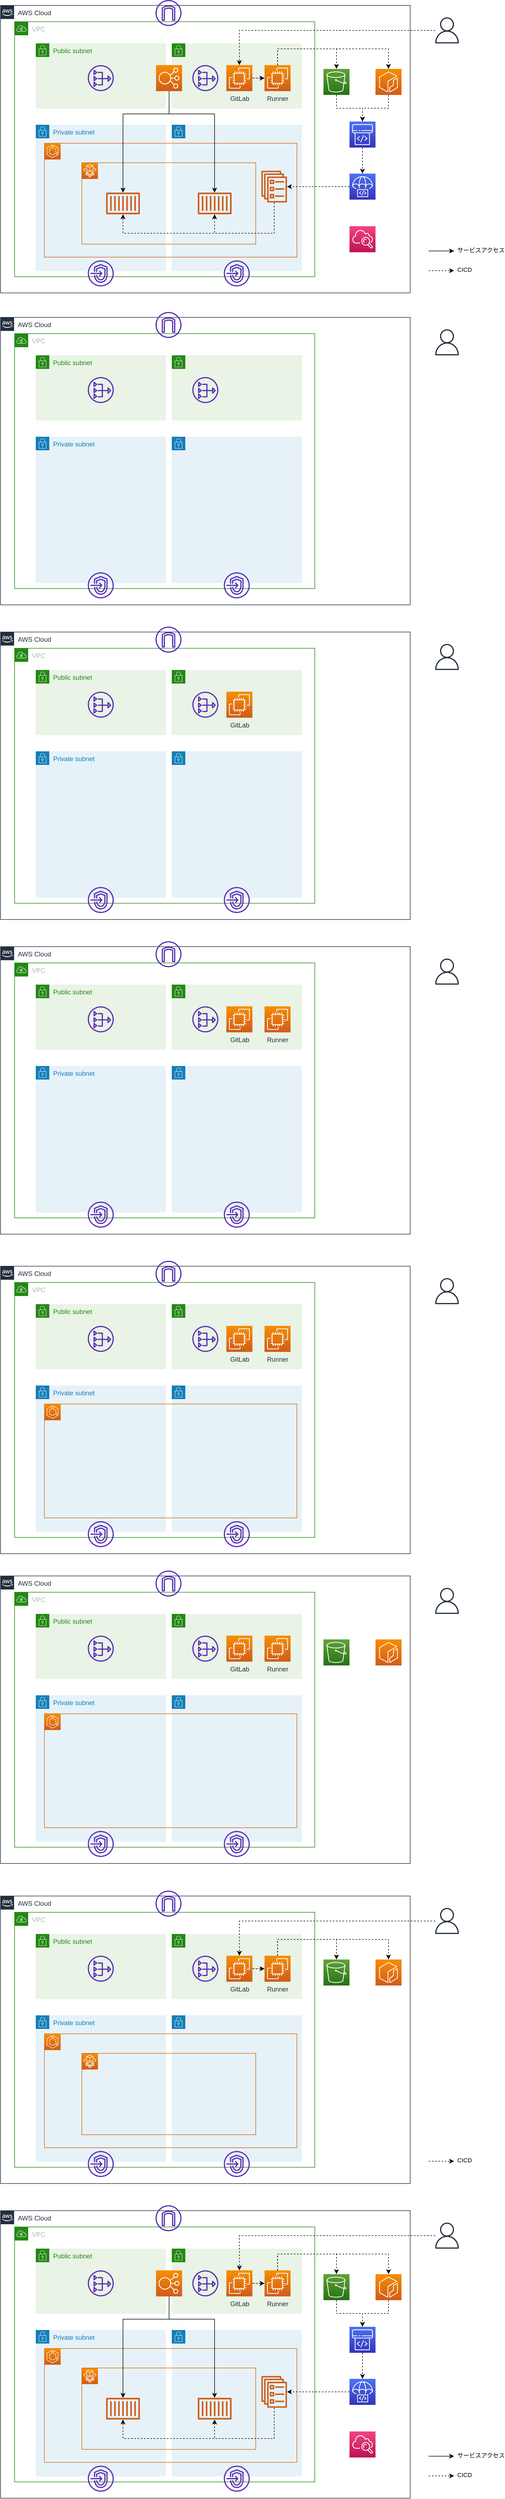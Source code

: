 <mxfile version="12.9.13" type="device"><diagram id="_UF49B7PCfFeT8J70AKn" name="AWS"><mxGraphModel dx="2365" dy="1700" grid="1" gridSize="10" guides="1" tooltips="1" connect="1" arrows="1" fold="1" page="1" pageScale="1" pageWidth="827" pageHeight="1169" math="0" shadow="0"><root><mxCell id="0"/><mxCell id="1" parent="0"/><mxCell id="LLyY363C2WJFp_gUzBj3-1" value="AWS Cloud" style="points=[[0,0],[0.25,0],[0.5,0],[0.75,0],[1,0],[1,0.25],[1,0.5],[1,0.75],[1,1],[0.75,1],[0.5,1],[0.25,1],[0,1],[0,0.75],[0,0.5],[0,0.25]];outlineConnect=0;gradientColor=none;html=1;whiteSpace=wrap;fontSize=12;fontStyle=0;shape=mxgraph.aws4.group;grIcon=mxgraph.aws4.group_aws_cloud_alt;strokeColor=#232F3E;fillColor=none;verticalAlign=top;align=left;spacingLeft=30;fontColor=#232F3E;dashed=0;" parent="1" vertex="1"><mxGeometry x="20" y="55" width="756" height="530" as="geometry"/></mxCell><mxCell id="LLyY363C2WJFp_gUzBj3-2" value="VPC" style="points=[[0,0],[0.25,0],[0.5,0],[0.75,0],[1,0],[1,0.25],[1,0.5],[1,0.75],[1,1],[0.75,1],[0.5,1],[0.25,1],[0,1],[0,0.75],[0,0.5],[0,0.25]];outlineConnect=0;gradientColor=none;html=1;whiteSpace=wrap;fontSize=12;fontStyle=0;shape=mxgraph.aws4.group;grIcon=mxgraph.aws4.group_vpc;strokeColor=#248814;fillColor=none;verticalAlign=top;align=left;spacingLeft=30;fontColor=#AAB7B8;dashed=0;" parent="1" vertex="1"><mxGeometry x="46" y="85" width="554" height="470" as="geometry"/></mxCell><mxCell id="LLyY363C2WJFp_gUzBj3-3" value="Public subnet" style="points=[[0,0],[0.25,0],[0.5,0],[0.75,0],[1,0],[1,0.25],[1,0.5],[1,0.75],[1,1],[0.75,1],[0.5,1],[0.25,1],[0,1],[0,0.75],[0,0.5],[0,0.25]];outlineConnect=0;gradientColor=none;html=1;whiteSpace=wrap;fontSize=12;fontStyle=0;shape=mxgraph.aws4.group;grIcon=mxgraph.aws4.group_security_group;grStroke=0;strokeColor=#248814;fillColor=#E9F3E6;verticalAlign=top;align=left;spacingLeft=30;fontColor=#248814;dashed=0;" parent="1" vertex="1"><mxGeometry x="85" y="125" width="240" height="120" as="geometry"/></mxCell><mxCell id="LLyY363C2WJFp_gUzBj3-4" value="" style="points=[[0,0],[0.25,0],[0.5,0],[0.75,0],[1,0],[1,0.25],[1,0.5],[1,0.75],[1,1],[0.75,1],[0.5,1],[0.25,1],[0,1],[0,0.75],[0,0.5],[0,0.25]];outlineConnect=0;gradientColor=none;html=1;whiteSpace=wrap;fontSize=12;fontStyle=0;shape=mxgraph.aws4.group;grIcon=mxgraph.aws4.group_security_group;grStroke=0;strokeColor=#248814;fillColor=#E9F3E6;verticalAlign=top;align=left;spacingLeft=30;fontColor=#248814;dashed=0;" parent="1" vertex="1"><mxGeometry x="336" y="125" width="240" height="120" as="geometry"/></mxCell><mxCell id="LLyY363C2WJFp_gUzBj3-7" value="" style="outlineConnect=0;fontColor=#232F3E;gradientColor=#F78E04;gradientDirection=north;fillColor=#D05C17;strokeColor=#ffffff;dashed=0;verticalLabelPosition=bottom;verticalAlign=top;align=center;html=1;fontSize=12;fontStyle=0;aspect=fixed;shape=mxgraph.aws4.resourceIcon;resIcon=mxgraph.aws4.elastic_load_balancing;" parent="1" vertex="1"><mxGeometry x="307" y="165" width="48" height="48" as="geometry"/></mxCell><mxCell id="TxXawb9o8Ta4LqxqmK-n-52" style="edgeStyle=orthogonalEdgeStyle;rounded=0;orthogonalLoop=1;jettySize=auto;html=1;dashed=1;" edge="1" parent="1" source="LLyY363C2WJFp_gUzBj3-8" target="LLyY363C2WJFp_gUzBj3-9"><mxGeometry relative="1" as="geometry"/></mxCell><mxCell id="LLyY363C2WJFp_gUzBj3-8" value="GitLab" style="outlineConnect=0;fontColor=#232F3E;gradientColor=#F78E04;gradientDirection=north;fillColor=#D05C17;strokeColor=#ffffff;dashed=0;verticalLabelPosition=bottom;verticalAlign=top;align=center;html=1;fontSize=12;fontStyle=0;aspect=fixed;shape=mxgraph.aws4.resourceIcon;resIcon=mxgraph.aws4.ec2;" parent="1" vertex="1"><mxGeometry x="436.8" y="165" width="48" height="48" as="geometry"/></mxCell><mxCell id="TxXawb9o8Ta4LqxqmK-n-53" style="edgeStyle=orthogonalEdgeStyle;rounded=0;orthogonalLoop=1;jettySize=auto;html=1;dashed=1;" edge="1" parent="1" source="LLyY363C2WJFp_gUzBj3-9" target="LLyY363C2WJFp_gUzBj3-19"><mxGeometry relative="1" as="geometry"><Array as="points"><mxPoint x="531" y="135"/><mxPoint x="640" y="135"/></Array></mxGeometry></mxCell><mxCell id="TxXawb9o8Ta4LqxqmK-n-54" style="edgeStyle=orthogonalEdgeStyle;rounded=0;orthogonalLoop=1;jettySize=auto;html=1;dashed=1;" edge="1" parent="1" source="LLyY363C2WJFp_gUzBj3-9" target="LLyY363C2WJFp_gUzBj3-21"><mxGeometry relative="1" as="geometry"><Array as="points"><mxPoint x="531" y="135"/><mxPoint x="736" y="135"/></Array></mxGeometry></mxCell><mxCell id="LLyY363C2WJFp_gUzBj3-9" value="Runner" style="outlineConnect=0;fontColor=#232F3E;gradientColor=#F78E04;gradientDirection=north;fillColor=#D05C17;strokeColor=#ffffff;dashed=0;verticalLabelPosition=bottom;verticalAlign=top;align=center;html=1;fontSize=12;fontStyle=0;aspect=fixed;shape=mxgraph.aws4.resourceIcon;resIcon=mxgraph.aws4.ec2;" parent="1" vertex="1"><mxGeometry x="507.2" y="165" width="48" height="48" as="geometry"/></mxCell><mxCell id="LLyY363C2WJFp_gUzBj3-10" value="" style="outlineConnect=0;fontColor=#232F3E;gradientColor=none;fillColor=#5A30B5;strokeColor=none;dashed=0;verticalLabelPosition=bottom;verticalAlign=top;align=center;html=1;fontSize=12;fontStyle=0;aspect=fixed;pointerEvents=1;shape=mxgraph.aws4.internet_gateway;" parent="1" vertex="1"><mxGeometry x="306" y="45" width="48" height="48" as="geometry"/></mxCell><mxCell id="LLyY363C2WJFp_gUzBj3-14" style="edgeStyle=orthogonalEdgeStyle;rounded=0;orthogonalLoop=1;jettySize=auto;html=1;dashed=1;" parent="1" source="LLyY363C2WJFp_gUzBj3-15" target="LLyY363C2WJFp_gUzBj3-17" edge="1"><mxGeometry relative="1" as="geometry"/></mxCell><mxCell id="LLyY363C2WJFp_gUzBj3-15" value="" style="outlineConnect=0;fontColor=#232F3E;gradientColor=#4D72F3;gradientDirection=north;fillColor=#3334B9;strokeColor=#ffffff;dashed=0;verticalLabelPosition=bottom;verticalAlign=top;align=center;html=1;fontSize=12;fontStyle=0;aspect=fixed;shape=mxgraph.aws4.resourceIcon;resIcon=mxgraph.aws4.codepipeline;flipV=0;" parent="1" vertex="1"><mxGeometry x="664" y="269" width="48" height="48" as="geometry"/></mxCell><mxCell id="LLyY363C2WJFp_gUzBj3-17" value="" style="outlineConnect=0;fontColor=#232F3E;gradientColor=#4D72F3;gradientDirection=north;fillColor=#3334B9;strokeColor=#ffffff;dashed=0;verticalLabelPosition=bottom;verticalAlign=top;align=center;html=1;fontSize=12;fontStyle=0;aspect=fixed;shape=mxgraph.aws4.resourceIcon;resIcon=mxgraph.aws4.codedeploy;flipV=0;" parent="1" vertex="1"><mxGeometry x="664" y="365" width="48" height="48" as="geometry"/></mxCell><mxCell id="LLyY363C2WJFp_gUzBj3-18" style="edgeStyle=orthogonalEdgeStyle;rounded=0;orthogonalLoop=1;jettySize=auto;html=1;dashed=1;" parent="1" source="LLyY363C2WJFp_gUzBj3-19" target="LLyY363C2WJFp_gUzBj3-15" edge="1"><mxGeometry relative="1" as="geometry"/></mxCell><mxCell id="LLyY363C2WJFp_gUzBj3-19" value="" style="outlineConnect=0;fontColor=#232F3E;gradientColor=#60A337;gradientDirection=north;fillColor=#277116;strokeColor=#ffffff;dashed=0;verticalLabelPosition=bottom;verticalAlign=top;align=center;html=1;fontSize=12;fontStyle=0;aspect=fixed;shape=mxgraph.aws4.resourceIcon;resIcon=mxgraph.aws4.s3;" parent="1" vertex="1"><mxGeometry x="616" y="172" width="48" height="48" as="geometry"/></mxCell><mxCell id="LLyY363C2WJFp_gUzBj3-20" style="edgeStyle=orthogonalEdgeStyle;rounded=0;orthogonalLoop=1;jettySize=auto;html=1;dashed=1;" parent="1" source="LLyY363C2WJFp_gUzBj3-21" target="LLyY363C2WJFp_gUzBj3-15" edge="1"><mxGeometry relative="1" as="geometry"/></mxCell><mxCell id="LLyY363C2WJFp_gUzBj3-21" value="" style="outlineConnect=0;fontColor=#232F3E;gradientColor=#F78E04;gradientDirection=north;fillColor=#D05C17;strokeColor=#ffffff;dashed=0;verticalLabelPosition=bottom;verticalAlign=top;align=center;html=1;fontSize=12;fontStyle=0;aspect=fixed;shape=mxgraph.aws4.resourceIcon;resIcon=mxgraph.aws4.ecr;flipV=0;" parent="1" vertex="1"><mxGeometry x="712" y="172" width="48" height="48" as="geometry"/></mxCell><mxCell id="LLyY363C2WJFp_gUzBj3-30" value="" style="endArrow=classic;html=1;dashed=1;" parent="1" edge="1"><mxGeometry width="50" height="50" relative="1" as="geometry"><mxPoint x="810" y="543.82" as="sourcePoint"/><mxPoint x="857" y="543.82" as="targetPoint"/></mxGeometry></mxCell><mxCell id="LLyY363C2WJFp_gUzBj3-31" value="CICD" style="edgeLabel;html=1;align=left;verticalAlign=middle;resizable=0;points=[];labelPosition=right;verticalLabelPosition=middle;" parent="LLyY363C2WJFp_gUzBj3-30" vertex="1" connectable="0"><mxGeometry x="0.422" y="2" relative="1" as="geometry"><mxPoint x="17.06" as="offset"/></mxGeometry></mxCell><mxCell id="LLyY363C2WJFp_gUzBj3-32" value="" style="endArrow=classic;html=1;" parent="1" edge="1"><mxGeometry width="50" height="50" relative="1" as="geometry"><mxPoint x="810" y="507.65" as="sourcePoint"/><mxPoint x="857" y="507.65" as="targetPoint"/></mxGeometry></mxCell><mxCell id="LLyY363C2WJFp_gUzBj3-33" value="サービスアクセス" style="edgeLabel;html=1;align=left;verticalAlign=middle;resizable=0;points=[];labelPosition=right;verticalLabelPosition=middle;" parent="LLyY363C2WJFp_gUzBj3-32" vertex="1" connectable="0"><mxGeometry x="0.422" y="2" relative="1" as="geometry"><mxPoint x="17.06" as="offset"/></mxGeometry></mxCell><mxCell id="LLyY363C2WJFp_gUzBj3-34" value="Private subnet" style="points=[[0,0],[0.25,0],[0.5,0],[0.75,0],[1,0],[1,0.25],[1,0.5],[1,0.75],[1,1],[0.75,1],[0.5,1],[0.25,1],[0,1],[0,0.75],[0,0.5],[0,0.25]];outlineConnect=0;gradientColor=none;html=1;whiteSpace=wrap;fontSize=12;fontStyle=0;shape=mxgraph.aws4.group;grIcon=mxgraph.aws4.group_security_group;grStroke=0;strokeColor=#147EBA;fillColor=#E6F2F8;verticalAlign=top;align=left;spacingLeft=30;fontColor=#147EBA;dashed=0;" parent="1" vertex="1"><mxGeometry x="85" y="275" width="240" height="270" as="geometry"/></mxCell><mxCell id="LLyY363C2WJFp_gUzBj3-41" value="" style="points=[[0,0],[0.25,0],[0.5,0],[0.75,0],[1,0],[1,0.25],[1,0.5],[1,0.75],[1,1],[0.75,1],[0.5,1],[0.25,1],[0,1],[0,0.75],[0,0.5],[0,0.25]];outlineConnect=0;gradientColor=none;html=1;whiteSpace=wrap;fontSize=12;fontStyle=0;shape=mxgraph.aws4.group;grIcon=mxgraph.aws4.group_security_group;grStroke=0;strokeColor=#147EBA;fillColor=#E6F2F8;verticalAlign=top;align=left;spacingLeft=30;fontColor=#147EBA;dashed=0;" parent="1" vertex="1"><mxGeometry x="336" y="275" width="240" height="270" as="geometry"/></mxCell><mxCell id="LLyY363C2WJFp_gUzBj3-22" value="" style="rounded=0;whiteSpace=wrap;html=1;strokeColor=#D86613;fillColor=none;" parent="1" vertex="1"><mxGeometry x="101" y="309" width="466" height="210" as="geometry"/></mxCell><mxCell id="LLyY363C2WJFp_gUzBj3-23" value="" style="outlineConnect=0;fontColor=#232F3E;gradientColor=#F78E04;gradientDirection=north;fillColor=#D05C17;strokeColor=#ffffff;dashed=0;verticalLabelPosition=bottom;verticalAlign=top;align=center;html=1;fontSize=12;fontStyle=0;aspect=fixed;shape=mxgraph.aws4.resourceIcon;resIcon=mxgraph.aws4.ecs;" parent="1" vertex="1"><mxGeometry x="101" y="309" width="30" height="30" as="geometry"/></mxCell><mxCell id="LLyY363C2WJFp_gUzBj3-51" style="edgeStyle=orthogonalEdgeStyle;rounded=0;orthogonalLoop=1;jettySize=auto;html=1;dashed=1;" parent="1" source="LLyY363C2WJFp_gUzBj3-13" target="LLyY363C2WJFp_gUzBj3-28" edge="1"><mxGeometry relative="1" as="geometry"><Array as="points"><mxPoint x="525" y="475"/><mxPoint x="246" y="475"/></Array></mxGeometry></mxCell><mxCell id="LLyY363C2WJFp_gUzBj3-13" value="" style="outlineConnect=0;fontColor=#232F3E;gradientColor=none;fillColor=#D05C17;strokeColor=none;dashed=0;verticalLabelPosition=bottom;verticalAlign=top;align=center;html=1;fontSize=12;fontStyle=0;aspect=fixed;pointerEvents=1;shape=mxgraph.aws4.ecs_service;" parent="1" vertex="1"><mxGeometry x="501" y="359.76" width="48" height="58.48" as="geometry"/></mxCell><mxCell id="LLyY363C2WJFp_gUzBj3-25" value="" style="outlineConnect=0;fontColor=#232F3E;gradientColor=#F78E04;gradientDirection=north;fillColor=#D05C17;strokeColor=#ffffff;dashed=0;verticalLabelPosition=bottom;verticalAlign=top;align=center;html=1;fontSize=12;fontStyle=0;aspect=fixed;shape=mxgraph.aws4.resourceIcon;resIcon=mxgraph.aws4.fargate;" parent="1" vertex="1"><mxGeometry x="170" y="345" width="29.752" height="29.752" as="geometry"/></mxCell><mxCell id="LLyY363C2WJFp_gUzBj3-26" value="" style="rounded=0;whiteSpace=wrap;html=1;strokeColor=#D86613;fillColor=none;" parent="1" vertex="1"><mxGeometry x="170" y="345" width="321" height="150" as="geometry"/></mxCell><mxCell id="LLyY363C2WJFp_gUzBj3-27" style="edgeStyle=orthogonalEdgeStyle;rounded=0;orthogonalLoop=1;jettySize=auto;html=1;exitX=0.5;exitY=1;exitDx=0;exitDy=0;" parent="1" source="LLyY363C2WJFp_gUzBj3-26" target="LLyY363C2WJFp_gUzBj3-26" edge="1"><mxGeometry relative="1" as="geometry"/></mxCell><mxCell id="LLyY363C2WJFp_gUzBj3-28" value="" style="outlineConnect=0;fontColor=#232F3E;gradientColor=none;fillColor=#D05C17;strokeColor=none;dashed=0;verticalLabelPosition=bottom;verticalAlign=top;align=center;html=1;fontSize=12;fontStyle=0;aspect=fixed;pointerEvents=1;shape=mxgraph.aws4.container_1;" parent="1" vertex="1"><mxGeometry x="214.8" y="400" width="62.4" height="40" as="geometry"/></mxCell><mxCell id="LLyY363C2WJFp_gUzBj3-29" value="" style="outlineConnect=0;fontColor=#232F3E;gradientColor=none;fillColor=#D05C17;strokeColor=none;dashed=0;verticalLabelPosition=bottom;verticalAlign=top;align=center;html=1;fontSize=12;fontStyle=0;aspect=fixed;pointerEvents=1;shape=mxgraph.aws4.container_1;" parent="1" vertex="1"><mxGeometry x="384" y="400" width="62.4" height="40" as="geometry"/></mxCell><mxCell id="LLyY363C2WJFp_gUzBj3-47" style="edgeStyle=orthogonalEdgeStyle;rounded=0;orthogonalLoop=1;jettySize=auto;html=1;dashed=1;" parent="1" source="LLyY363C2WJFp_gUzBj3-17" target="LLyY363C2WJFp_gUzBj3-13" edge="1"><mxGeometry relative="1" as="geometry"/></mxCell><mxCell id="LLyY363C2WJFp_gUzBj3-50" style="edgeStyle=orthogonalEdgeStyle;rounded=0;orthogonalLoop=1;jettySize=auto;html=1;dashed=1;" parent="1" source="LLyY363C2WJFp_gUzBj3-13" target="LLyY363C2WJFp_gUzBj3-29" edge="1"><mxGeometry relative="1" as="geometry"><Array as="points"><mxPoint x="525" y="475"/><mxPoint x="415" y="475"/></Array></mxGeometry></mxCell><mxCell id="LLyY363C2WJFp_gUzBj3-48" style="edgeStyle=orthogonalEdgeStyle;rounded=0;orthogonalLoop=1;jettySize=auto;html=1;" parent="1" source="LLyY363C2WJFp_gUzBj3-7" target="LLyY363C2WJFp_gUzBj3-28" edge="1"><mxGeometry relative="1" as="geometry"><Array as="points"><mxPoint x="331" y="255"/><mxPoint x="246" y="255"/></Array></mxGeometry></mxCell><mxCell id="LLyY363C2WJFp_gUzBj3-49" style="edgeStyle=orthogonalEdgeStyle;rounded=0;orthogonalLoop=1;jettySize=auto;html=1;" parent="1" source="LLyY363C2WJFp_gUzBj3-7" target="LLyY363C2WJFp_gUzBj3-29" edge="1"><mxGeometry relative="1" as="geometry"><Array as="points"><mxPoint x="331" y="255"/><mxPoint x="415" y="255"/></Array></mxGeometry></mxCell><mxCell id="LLyY363C2WJFp_gUzBj3-52" value="" style="outlineConnect=0;fontColor=#232F3E;gradientColor=none;fillColor=#5A30B5;strokeColor=none;dashed=0;verticalLabelPosition=bottom;verticalAlign=top;align=center;html=1;fontSize=12;fontStyle=0;aspect=fixed;pointerEvents=1;shape=mxgraph.aws4.nat_gateway;" parent="1" vertex="1"><mxGeometry x="181" y="165" width="48" height="48" as="geometry"/></mxCell><mxCell id="l-TxVlmk2jZ7Bgh0CplZ-1" value="" style="outlineConnect=0;fontColor=#232F3E;gradientColor=none;fillColor=#5A30B5;strokeColor=none;dashed=0;verticalLabelPosition=bottom;verticalAlign=top;align=center;html=1;fontSize=12;fontStyle=0;aspect=fixed;pointerEvents=1;shape=mxgraph.aws4.endpoints;" parent="1" vertex="1"><mxGeometry x="181" y="525" width="48" height="48" as="geometry"/></mxCell><mxCell id="l-TxVlmk2jZ7Bgh0CplZ-2" value="" style="outlineConnect=0;fontColor=#232F3E;gradientColor=none;fillColor=#5A30B5;strokeColor=none;dashed=0;verticalLabelPosition=bottom;verticalAlign=top;align=center;html=1;fontSize=12;fontStyle=0;aspect=fixed;pointerEvents=1;shape=mxgraph.aws4.endpoints;" parent="1" vertex="1"><mxGeometry x="432" y="525" width="48" height="48" as="geometry"/></mxCell><mxCell id="l-TxVlmk2jZ7Bgh0CplZ-3" value="" style="outlineConnect=0;fontColor=#232F3E;gradientColor=#F34482;gradientDirection=north;fillColor=#BC1356;strokeColor=#ffffff;dashed=0;verticalLabelPosition=bottom;verticalAlign=top;align=center;html=1;fontSize=12;fontStyle=0;aspect=fixed;shape=mxgraph.aws4.resourceIcon;resIcon=mxgraph.aws4.cloudwatch;flipV=0;" parent="1" vertex="1"><mxGeometry x="664" y="462" width="48" height="48" as="geometry"/></mxCell><mxCell id="o-7VTJ_9p1CXtg3LVlii-1" value="" style="outlineConnect=0;fontColor=#232F3E;gradientColor=none;fillColor=#5A30B5;strokeColor=none;dashed=0;verticalLabelPosition=bottom;verticalAlign=top;align=center;html=1;fontSize=12;fontStyle=0;aspect=fixed;pointerEvents=1;shape=mxgraph.aws4.nat_gateway;" parent="1" vertex="1"><mxGeometry x="374" y="165" width="48" height="48" as="geometry"/></mxCell><mxCell id="TxXawb9o8Ta4LqxqmK-n-3" style="edgeStyle=orthogonalEdgeStyle;rounded=0;orthogonalLoop=1;jettySize=auto;html=1;dashed=1;" edge="1" parent="1" source="TxXawb9o8Ta4LqxqmK-n-1" target="LLyY363C2WJFp_gUzBj3-8"><mxGeometry relative="1" as="geometry"><mxPoint x="860.0" y="99" as="targetPoint"/></mxGeometry></mxCell><mxCell id="TxXawb9o8Ta4LqxqmK-n-1" value="" style="outlineConnect=0;fontColor=#232F3E;gradientColor=none;fillColor=#232F3E;strokeColor=none;dashed=0;verticalLabelPosition=bottom;verticalAlign=top;align=center;html=1;fontSize=12;fontStyle=0;aspect=fixed;pointerEvents=1;shape=mxgraph.aws4.user;" vertex="1" parent="1"><mxGeometry x="820" y="77" width="48" height="48" as="geometry"/></mxCell><mxCell id="TxXawb9o8Ta4LqxqmK-n-101" value="AWS Cloud" style="points=[[0,0],[0.25,0],[0.5,0],[0.75,0],[1,0],[1,0.25],[1,0.5],[1,0.75],[1,1],[0.75,1],[0.5,1],[0.25,1],[0,1],[0,0.75],[0,0.5],[0,0.25]];outlineConnect=0;gradientColor=none;html=1;whiteSpace=wrap;fontSize=12;fontStyle=0;shape=mxgraph.aws4.group;grIcon=mxgraph.aws4.group_aws_cloud_alt;strokeColor=#232F3E;fillColor=none;verticalAlign=top;align=left;spacingLeft=30;fontColor=#232F3E;dashed=0;" vertex="1" parent="1"><mxGeometry x="20" y="630" width="756" height="530" as="geometry"/></mxCell><mxCell id="TxXawb9o8Ta4LqxqmK-n-102" value="VPC" style="points=[[0,0],[0.25,0],[0.5,0],[0.75,0],[1,0],[1,0.25],[1,0.5],[1,0.75],[1,1],[0.75,1],[0.5,1],[0.25,1],[0,1],[0,0.75],[0,0.5],[0,0.25]];outlineConnect=0;gradientColor=none;html=1;whiteSpace=wrap;fontSize=12;fontStyle=0;shape=mxgraph.aws4.group;grIcon=mxgraph.aws4.group_vpc;strokeColor=#248814;fillColor=none;verticalAlign=top;align=left;spacingLeft=30;fontColor=#AAB7B8;dashed=0;" vertex="1" parent="1"><mxGeometry x="46" y="660" width="554" height="470" as="geometry"/></mxCell><mxCell id="TxXawb9o8Ta4LqxqmK-n-103" value="Public subnet" style="points=[[0,0],[0.25,0],[0.5,0],[0.75,0],[1,0],[1,0.25],[1,0.5],[1,0.75],[1,1],[0.75,1],[0.5,1],[0.25,1],[0,1],[0,0.75],[0,0.5],[0,0.25]];outlineConnect=0;gradientColor=none;html=1;whiteSpace=wrap;fontSize=12;fontStyle=0;shape=mxgraph.aws4.group;grIcon=mxgraph.aws4.group_security_group;grStroke=0;strokeColor=#248814;fillColor=#E9F3E6;verticalAlign=top;align=left;spacingLeft=30;fontColor=#248814;dashed=0;" vertex="1" parent="1"><mxGeometry x="85" y="700" width="240" height="120" as="geometry"/></mxCell><mxCell id="TxXawb9o8Ta4LqxqmK-n-104" value="" style="points=[[0,0],[0.25,0],[0.5,0],[0.75,0],[1,0],[1,0.25],[1,0.5],[1,0.75],[1,1],[0.75,1],[0.5,1],[0.25,1],[0,1],[0,0.75],[0,0.5],[0,0.25]];outlineConnect=0;gradientColor=none;html=1;whiteSpace=wrap;fontSize=12;fontStyle=0;shape=mxgraph.aws4.group;grIcon=mxgraph.aws4.group_security_group;grStroke=0;strokeColor=#248814;fillColor=#E9F3E6;verticalAlign=top;align=left;spacingLeft=30;fontColor=#248814;dashed=0;" vertex="1" parent="1"><mxGeometry x="336" y="700" width="240" height="120" as="geometry"/></mxCell><mxCell id="TxXawb9o8Ta4LqxqmK-n-111" value="" style="outlineConnect=0;fontColor=#232F3E;gradientColor=none;fillColor=#5A30B5;strokeColor=none;dashed=0;verticalLabelPosition=bottom;verticalAlign=top;align=center;html=1;fontSize=12;fontStyle=0;aspect=fixed;pointerEvents=1;shape=mxgraph.aws4.internet_gateway;" vertex="1" parent="1"><mxGeometry x="306" y="620" width="48" height="48" as="geometry"/></mxCell><mxCell id="TxXawb9o8Ta4LqxqmK-n-123" value="Private subnet" style="points=[[0,0],[0.25,0],[0.5,0],[0.75,0],[1,0],[1,0.25],[1,0.5],[1,0.75],[1,1],[0.75,1],[0.5,1],[0.25,1],[0,1],[0,0.75],[0,0.5],[0,0.25]];outlineConnect=0;gradientColor=none;html=1;whiteSpace=wrap;fontSize=12;fontStyle=0;shape=mxgraph.aws4.group;grIcon=mxgraph.aws4.group_security_group;grStroke=0;strokeColor=#147EBA;fillColor=#E6F2F8;verticalAlign=top;align=left;spacingLeft=30;fontColor=#147EBA;dashed=0;" vertex="1" parent="1"><mxGeometry x="85" y="850" width="240" height="270" as="geometry"/></mxCell><mxCell id="TxXawb9o8Ta4LqxqmK-n-124" value="" style="points=[[0,0],[0.25,0],[0.5,0],[0.75,0],[1,0],[1,0.25],[1,0.5],[1,0.75],[1,1],[0.75,1],[0.5,1],[0.25,1],[0,1],[0,0.75],[0,0.5],[0,0.25]];outlineConnect=0;gradientColor=none;html=1;whiteSpace=wrap;fontSize=12;fontStyle=0;shape=mxgraph.aws4.group;grIcon=mxgraph.aws4.group_security_group;grStroke=0;strokeColor=#147EBA;fillColor=#E6F2F8;verticalAlign=top;align=left;spacingLeft=30;fontColor=#147EBA;dashed=0;" vertex="1" parent="1"><mxGeometry x="336" y="850" width="240" height="270" as="geometry"/></mxCell><mxCell id="TxXawb9o8Ta4LqxqmK-n-138" value="" style="outlineConnect=0;fontColor=#232F3E;gradientColor=none;fillColor=#5A30B5;strokeColor=none;dashed=0;verticalLabelPosition=bottom;verticalAlign=top;align=center;html=1;fontSize=12;fontStyle=0;aspect=fixed;pointerEvents=1;shape=mxgraph.aws4.nat_gateway;" vertex="1" parent="1"><mxGeometry x="181" y="740" width="48" height="48" as="geometry"/></mxCell><mxCell id="TxXawb9o8Ta4LqxqmK-n-139" value="" style="outlineConnect=0;fontColor=#232F3E;gradientColor=none;fillColor=#5A30B5;strokeColor=none;dashed=0;verticalLabelPosition=bottom;verticalAlign=top;align=center;html=1;fontSize=12;fontStyle=0;aspect=fixed;pointerEvents=1;shape=mxgraph.aws4.endpoints;" vertex="1" parent="1"><mxGeometry x="181" y="1100" width="48" height="48" as="geometry"/></mxCell><mxCell id="TxXawb9o8Ta4LqxqmK-n-140" value="" style="outlineConnect=0;fontColor=#232F3E;gradientColor=none;fillColor=#5A30B5;strokeColor=none;dashed=0;verticalLabelPosition=bottom;verticalAlign=top;align=center;html=1;fontSize=12;fontStyle=0;aspect=fixed;pointerEvents=1;shape=mxgraph.aws4.endpoints;" vertex="1" parent="1"><mxGeometry x="432" y="1100" width="48" height="48" as="geometry"/></mxCell><mxCell id="TxXawb9o8Ta4LqxqmK-n-142" value="" style="outlineConnect=0;fontColor=#232F3E;gradientColor=none;fillColor=#5A30B5;strokeColor=none;dashed=0;verticalLabelPosition=bottom;verticalAlign=top;align=center;html=1;fontSize=12;fontStyle=0;aspect=fixed;pointerEvents=1;shape=mxgraph.aws4.nat_gateway;" vertex="1" parent="1"><mxGeometry x="374" y="740" width="48" height="48" as="geometry"/></mxCell><mxCell id="TxXawb9o8Ta4LqxqmK-n-144" value="" style="outlineConnect=0;fontColor=#232F3E;gradientColor=none;fillColor=#232F3E;strokeColor=none;dashed=0;verticalLabelPosition=bottom;verticalAlign=top;align=center;html=1;fontSize=12;fontStyle=0;aspect=fixed;pointerEvents=1;shape=mxgraph.aws4.user;" vertex="1" parent="1"><mxGeometry x="820" y="652" width="48" height="48" as="geometry"/></mxCell><mxCell id="TxXawb9o8Ta4LqxqmK-n-145" value="AWS Cloud" style="points=[[0,0],[0.25,0],[0.5,0],[0.75,0],[1,0],[1,0.25],[1,0.5],[1,0.75],[1,1],[0.75,1],[0.5,1],[0.25,1],[0,1],[0,0.75],[0,0.5],[0,0.25]];outlineConnect=0;gradientColor=none;html=1;whiteSpace=wrap;fontSize=12;fontStyle=0;shape=mxgraph.aws4.group;grIcon=mxgraph.aws4.group_aws_cloud_alt;strokeColor=#232F3E;fillColor=none;verticalAlign=top;align=left;spacingLeft=30;fontColor=#232F3E;dashed=0;" vertex="1" parent="1"><mxGeometry x="20" y="1210" width="756" height="530" as="geometry"/></mxCell><mxCell id="TxXawb9o8Ta4LqxqmK-n-146" value="VPC" style="points=[[0,0],[0.25,0],[0.5,0],[0.75,0],[1,0],[1,0.25],[1,0.5],[1,0.75],[1,1],[0.75,1],[0.5,1],[0.25,1],[0,1],[0,0.75],[0,0.5],[0,0.25]];outlineConnect=0;gradientColor=none;html=1;whiteSpace=wrap;fontSize=12;fontStyle=0;shape=mxgraph.aws4.group;grIcon=mxgraph.aws4.group_vpc;strokeColor=#248814;fillColor=none;verticalAlign=top;align=left;spacingLeft=30;fontColor=#AAB7B8;dashed=0;" vertex="1" parent="1"><mxGeometry x="46" y="1240" width="554" height="470" as="geometry"/></mxCell><mxCell id="TxXawb9o8Ta4LqxqmK-n-147" value="Public subnet" style="points=[[0,0],[0.25,0],[0.5,0],[0.75,0],[1,0],[1,0.25],[1,0.5],[1,0.75],[1,1],[0.75,1],[0.5,1],[0.25,1],[0,1],[0,0.75],[0,0.5],[0,0.25]];outlineConnect=0;gradientColor=none;html=1;whiteSpace=wrap;fontSize=12;fontStyle=0;shape=mxgraph.aws4.group;grIcon=mxgraph.aws4.group_security_group;grStroke=0;strokeColor=#248814;fillColor=#E9F3E6;verticalAlign=top;align=left;spacingLeft=30;fontColor=#248814;dashed=0;" vertex="1" parent="1"><mxGeometry x="85" y="1280" width="240" height="120" as="geometry"/></mxCell><mxCell id="TxXawb9o8Ta4LqxqmK-n-148" value="" style="points=[[0,0],[0.25,0],[0.5,0],[0.75,0],[1,0],[1,0.25],[1,0.5],[1,0.75],[1,1],[0.75,1],[0.5,1],[0.25,1],[0,1],[0,0.75],[0,0.5],[0,0.25]];outlineConnect=0;gradientColor=none;html=1;whiteSpace=wrap;fontSize=12;fontStyle=0;shape=mxgraph.aws4.group;grIcon=mxgraph.aws4.group_security_group;grStroke=0;strokeColor=#248814;fillColor=#E9F3E6;verticalAlign=top;align=left;spacingLeft=30;fontColor=#248814;dashed=0;" vertex="1" parent="1"><mxGeometry x="336" y="1280" width="240" height="120" as="geometry"/></mxCell><mxCell id="TxXawb9o8Ta4LqxqmK-n-151" value="GitLab" style="outlineConnect=0;fontColor=#232F3E;gradientColor=#F78E04;gradientDirection=north;fillColor=#D05C17;strokeColor=#ffffff;dashed=0;verticalLabelPosition=bottom;verticalAlign=top;align=center;html=1;fontSize=12;fontStyle=0;aspect=fixed;shape=mxgraph.aws4.resourceIcon;resIcon=mxgraph.aws4.ec2;" vertex="1" parent="1"><mxGeometry x="436.8" y="1320" width="48" height="48" as="geometry"/></mxCell><mxCell id="TxXawb9o8Ta4LqxqmK-n-155" value="" style="outlineConnect=0;fontColor=#232F3E;gradientColor=none;fillColor=#5A30B5;strokeColor=none;dashed=0;verticalLabelPosition=bottom;verticalAlign=top;align=center;html=1;fontSize=12;fontStyle=0;aspect=fixed;pointerEvents=1;shape=mxgraph.aws4.internet_gateway;" vertex="1" parent="1"><mxGeometry x="306" y="1200" width="48" height="48" as="geometry"/></mxCell><mxCell id="TxXawb9o8Ta4LqxqmK-n-167" value="Private subnet" style="points=[[0,0],[0.25,0],[0.5,0],[0.75,0],[1,0],[1,0.25],[1,0.5],[1,0.75],[1,1],[0.75,1],[0.5,1],[0.25,1],[0,1],[0,0.75],[0,0.5],[0,0.25]];outlineConnect=0;gradientColor=none;html=1;whiteSpace=wrap;fontSize=12;fontStyle=0;shape=mxgraph.aws4.group;grIcon=mxgraph.aws4.group_security_group;grStroke=0;strokeColor=#147EBA;fillColor=#E6F2F8;verticalAlign=top;align=left;spacingLeft=30;fontColor=#147EBA;dashed=0;" vertex="1" parent="1"><mxGeometry x="85" y="1430" width="240" height="270" as="geometry"/></mxCell><mxCell id="TxXawb9o8Ta4LqxqmK-n-168" value="" style="points=[[0,0],[0.25,0],[0.5,0],[0.75,0],[1,0],[1,0.25],[1,0.5],[1,0.75],[1,1],[0.75,1],[0.5,1],[0.25,1],[0,1],[0,0.75],[0,0.5],[0,0.25]];outlineConnect=0;gradientColor=none;html=1;whiteSpace=wrap;fontSize=12;fontStyle=0;shape=mxgraph.aws4.group;grIcon=mxgraph.aws4.group_security_group;grStroke=0;strokeColor=#147EBA;fillColor=#E6F2F8;verticalAlign=top;align=left;spacingLeft=30;fontColor=#147EBA;dashed=0;" vertex="1" parent="1"><mxGeometry x="336" y="1430" width="240" height="270" as="geometry"/></mxCell><mxCell id="TxXawb9o8Ta4LqxqmK-n-182" value="" style="outlineConnect=0;fontColor=#232F3E;gradientColor=none;fillColor=#5A30B5;strokeColor=none;dashed=0;verticalLabelPosition=bottom;verticalAlign=top;align=center;html=1;fontSize=12;fontStyle=0;aspect=fixed;pointerEvents=1;shape=mxgraph.aws4.nat_gateway;" vertex="1" parent="1"><mxGeometry x="181" y="1320" width="48" height="48" as="geometry"/></mxCell><mxCell id="TxXawb9o8Ta4LqxqmK-n-183" value="" style="outlineConnect=0;fontColor=#232F3E;gradientColor=none;fillColor=#5A30B5;strokeColor=none;dashed=0;verticalLabelPosition=bottom;verticalAlign=top;align=center;html=1;fontSize=12;fontStyle=0;aspect=fixed;pointerEvents=1;shape=mxgraph.aws4.endpoints;" vertex="1" parent="1"><mxGeometry x="181" y="1680" width="48" height="48" as="geometry"/></mxCell><mxCell id="TxXawb9o8Ta4LqxqmK-n-184" value="" style="outlineConnect=0;fontColor=#232F3E;gradientColor=none;fillColor=#5A30B5;strokeColor=none;dashed=0;verticalLabelPosition=bottom;verticalAlign=top;align=center;html=1;fontSize=12;fontStyle=0;aspect=fixed;pointerEvents=1;shape=mxgraph.aws4.endpoints;" vertex="1" parent="1"><mxGeometry x="432" y="1680" width="48" height="48" as="geometry"/></mxCell><mxCell id="TxXawb9o8Ta4LqxqmK-n-186" value="" style="outlineConnect=0;fontColor=#232F3E;gradientColor=none;fillColor=#5A30B5;strokeColor=none;dashed=0;verticalLabelPosition=bottom;verticalAlign=top;align=center;html=1;fontSize=12;fontStyle=0;aspect=fixed;pointerEvents=1;shape=mxgraph.aws4.nat_gateway;" vertex="1" parent="1"><mxGeometry x="374" y="1320" width="48" height="48" as="geometry"/></mxCell><mxCell id="TxXawb9o8Ta4LqxqmK-n-188" value="" style="outlineConnect=0;fontColor=#232F3E;gradientColor=none;fillColor=#232F3E;strokeColor=none;dashed=0;verticalLabelPosition=bottom;verticalAlign=top;align=center;html=1;fontSize=12;fontStyle=0;aspect=fixed;pointerEvents=1;shape=mxgraph.aws4.user;" vertex="1" parent="1"><mxGeometry x="820" y="1232" width="48" height="48" as="geometry"/></mxCell><mxCell id="TxXawb9o8Ta4LqxqmK-n-189" value="AWS Cloud" style="points=[[0,0],[0.25,0],[0.5,0],[0.75,0],[1,0],[1,0.25],[1,0.5],[1,0.75],[1,1],[0.75,1],[0.5,1],[0.25,1],[0,1],[0,0.75],[0,0.5],[0,0.25]];outlineConnect=0;gradientColor=none;html=1;whiteSpace=wrap;fontSize=12;fontStyle=0;shape=mxgraph.aws4.group;grIcon=mxgraph.aws4.group_aws_cloud_alt;strokeColor=#232F3E;fillColor=none;verticalAlign=top;align=left;spacingLeft=30;fontColor=#232F3E;dashed=0;" vertex="1" parent="1"><mxGeometry x="20" y="1790" width="756" height="530" as="geometry"/></mxCell><mxCell id="TxXawb9o8Ta4LqxqmK-n-190" value="VPC" style="points=[[0,0],[0.25,0],[0.5,0],[0.75,0],[1,0],[1,0.25],[1,0.5],[1,0.75],[1,1],[0.75,1],[0.5,1],[0.25,1],[0,1],[0,0.75],[0,0.5],[0,0.25]];outlineConnect=0;gradientColor=none;html=1;whiteSpace=wrap;fontSize=12;fontStyle=0;shape=mxgraph.aws4.group;grIcon=mxgraph.aws4.group_vpc;strokeColor=#248814;fillColor=none;verticalAlign=top;align=left;spacingLeft=30;fontColor=#AAB7B8;dashed=0;" vertex="1" parent="1"><mxGeometry x="46" y="1820" width="554" height="470" as="geometry"/></mxCell><mxCell id="TxXawb9o8Ta4LqxqmK-n-191" value="Public subnet" style="points=[[0,0],[0.25,0],[0.5,0],[0.75,0],[1,0],[1,0.25],[1,0.5],[1,0.75],[1,1],[0.75,1],[0.5,1],[0.25,1],[0,1],[0,0.75],[0,0.5],[0,0.25]];outlineConnect=0;gradientColor=none;html=1;whiteSpace=wrap;fontSize=12;fontStyle=0;shape=mxgraph.aws4.group;grIcon=mxgraph.aws4.group_security_group;grStroke=0;strokeColor=#248814;fillColor=#E9F3E6;verticalAlign=top;align=left;spacingLeft=30;fontColor=#248814;dashed=0;" vertex="1" parent="1"><mxGeometry x="85" y="1860" width="240" height="120" as="geometry"/></mxCell><mxCell id="TxXawb9o8Ta4LqxqmK-n-192" value="" style="points=[[0,0],[0.25,0],[0.5,0],[0.75,0],[1,0],[1,0.25],[1,0.5],[1,0.75],[1,1],[0.75,1],[0.5,1],[0.25,1],[0,1],[0,0.75],[0,0.5],[0,0.25]];outlineConnect=0;gradientColor=none;html=1;whiteSpace=wrap;fontSize=12;fontStyle=0;shape=mxgraph.aws4.group;grIcon=mxgraph.aws4.group_security_group;grStroke=0;strokeColor=#248814;fillColor=#E9F3E6;verticalAlign=top;align=left;spacingLeft=30;fontColor=#248814;dashed=0;" vertex="1" parent="1"><mxGeometry x="336" y="1860" width="240" height="120" as="geometry"/></mxCell><mxCell id="TxXawb9o8Ta4LqxqmK-n-195" value="GitLab" style="outlineConnect=0;fontColor=#232F3E;gradientColor=#F78E04;gradientDirection=north;fillColor=#D05C17;strokeColor=#ffffff;dashed=0;verticalLabelPosition=bottom;verticalAlign=top;align=center;html=1;fontSize=12;fontStyle=0;aspect=fixed;shape=mxgraph.aws4.resourceIcon;resIcon=mxgraph.aws4.ec2;" vertex="1" parent="1"><mxGeometry x="436.8" y="1900" width="48" height="48" as="geometry"/></mxCell><mxCell id="TxXawb9o8Ta4LqxqmK-n-198" value="Runner" style="outlineConnect=0;fontColor=#232F3E;gradientColor=#F78E04;gradientDirection=north;fillColor=#D05C17;strokeColor=#ffffff;dashed=0;verticalLabelPosition=bottom;verticalAlign=top;align=center;html=1;fontSize=12;fontStyle=0;aspect=fixed;shape=mxgraph.aws4.resourceIcon;resIcon=mxgraph.aws4.ec2;" vertex="1" parent="1"><mxGeometry x="507.2" y="1900" width="48" height="48" as="geometry"/></mxCell><mxCell id="TxXawb9o8Ta4LqxqmK-n-199" value="" style="outlineConnect=0;fontColor=#232F3E;gradientColor=none;fillColor=#5A30B5;strokeColor=none;dashed=0;verticalLabelPosition=bottom;verticalAlign=top;align=center;html=1;fontSize=12;fontStyle=0;aspect=fixed;pointerEvents=1;shape=mxgraph.aws4.internet_gateway;" vertex="1" parent="1"><mxGeometry x="306" y="1780" width="48" height="48" as="geometry"/></mxCell><mxCell id="TxXawb9o8Ta4LqxqmK-n-211" value="Private subnet" style="points=[[0,0],[0.25,0],[0.5,0],[0.75,0],[1,0],[1,0.25],[1,0.5],[1,0.75],[1,1],[0.75,1],[0.5,1],[0.25,1],[0,1],[0,0.75],[0,0.5],[0,0.25]];outlineConnect=0;gradientColor=none;html=1;whiteSpace=wrap;fontSize=12;fontStyle=0;shape=mxgraph.aws4.group;grIcon=mxgraph.aws4.group_security_group;grStroke=0;strokeColor=#147EBA;fillColor=#E6F2F8;verticalAlign=top;align=left;spacingLeft=30;fontColor=#147EBA;dashed=0;" vertex="1" parent="1"><mxGeometry x="85" y="2010" width="240" height="270" as="geometry"/></mxCell><mxCell id="TxXawb9o8Ta4LqxqmK-n-212" value="" style="points=[[0,0],[0.25,0],[0.5,0],[0.75,0],[1,0],[1,0.25],[1,0.5],[1,0.75],[1,1],[0.75,1],[0.5,1],[0.25,1],[0,1],[0,0.75],[0,0.5],[0,0.25]];outlineConnect=0;gradientColor=none;html=1;whiteSpace=wrap;fontSize=12;fontStyle=0;shape=mxgraph.aws4.group;grIcon=mxgraph.aws4.group_security_group;grStroke=0;strokeColor=#147EBA;fillColor=#E6F2F8;verticalAlign=top;align=left;spacingLeft=30;fontColor=#147EBA;dashed=0;" vertex="1" parent="1"><mxGeometry x="336" y="2010" width="240" height="270" as="geometry"/></mxCell><mxCell id="TxXawb9o8Ta4LqxqmK-n-226" value="" style="outlineConnect=0;fontColor=#232F3E;gradientColor=none;fillColor=#5A30B5;strokeColor=none;dashed=0;verticalLabelPosition=bottom;verticalAlign=top;align=center;html=1;fontSize=12;fontStyle=0;aspect=fixed;pointerEvents=1;shape=mxgraph.aws4.nat_gateway;" vertex="1" parent="1"><mxGeometry x="181" y="1900" width="48" height="48" as="geometry"/></mxCell><mxCell id="TxXawb9o8Ta4LqxqmK-n-227" value="" style="outlineConnect=0;fontColor=#232F3E;gradientColor=none;fillColor=#5A30B5;strokeColor=none;dashed=0;verticalLabelPosition=bottom;verticalAlign=top;align=center;html=1;fontSize=12;fontStyle=0;aspect=fixed;pointerEvents=1;shape=mxgraph.aws4.endpoints;" vertex="1" parent="1"><mxGeometry x="181" y="2260" width="48" height="48" as="geometry"/></mxCell><mxCell id="TxXawb9o8Ta4LqxqmK-n-228" value="" style="outlineConnect=0;fontColor=#232F3E;gradientColor=none;fillColor=#5A30B5;strokeColor=none;dashed=0;verticalLabelPosition=bottom;verticalAlign=top;align=center;html=1;fontSize=12;fontStyle=0;aspect=fixed;pointerEvents=1;shape=mxgraph.aws4.endpoints;" vertex="1" parent="1"><mxGeometry x="432" y="2260" width="48" height="48" as="geometry"/></mxCell><mxCell id="TxXawb9o8Ta4LqxqmK-n-230" value="" style="outlineConnect=0;fontColor=#232F3E;gradientColor=none;fillColor=#5A30B5;strokeColor=none;dashed=0;verticalLabelPosition=bottom;verticalAlign=top;align=center;html=1;fontSize=12;fontStyle=0;aspect=fixed;pointerEvents=1;shape=mxgraph.aws4.nat_gateway;" vertex="1" parent="1"><mxGeometry x="374" y="1900" width="48" height="48" as="geometry"/></mxCell><mxCell id="TxXawb9o8Ta4LqxqmK-n-232" value="" style="outlineConnect=0;fontColor=#232F3E;gradientColor=none;fillColor=#232F3E;strokeColor=none;dashed=0;verticalLabelPosition=bottom;verticalAlign=top;align=center;html=1;fontSize=12;fontStyle=0;aspect=fixed;pointerEvents=1;shape=mxgraph.aws4.user;" vertex="1" parent="1"><mxGeometry x="820" y="1812" width="48" height="48" as="geometry"/></mxCell><mxCell id="TxXawb9o8Ta4LqxqmK-n-233" value="AWS Cloud" style="points=[[0,0],[0.25,0],[0.5,0],[0.75,0],[1,0],[1,0.25],[1,0.5],[1,0.75],[1,1],[0.75,1],[0.5,1],[0.25,1],[0,1],[0,0.75],[0,0.5],[0,0.25]];outlineConnect=0;gradientColor=none;html=1;whiteSpace=wrap;fontSize=12;fontStyle=0;shape=mxgraph.aws4.group;grIcon=mxgraph.aws4.group_aws_cloud_alt;strokeColor=#232F3E;fillColor=none;verticalAlign=top;align=left;spacingLeft=30;fontColor=#232F3E;dashed=0;" vertex="1" parent="1"><mxGeometry x="20" y="2379" width="756" height="530" as="geometry"/></mxCell><mxCell id="TxXawb9o8Ta4LqxqmK-n-234" value="VPC" style="points=[[0,0],[0.25,0],[0.5,0],[0.75,0],[1,0],[1,0.25],[1,0.5],[1,0.75],[1,1],[0.75,1],[0.5,1],[0.25,1],[0,1],[0,0.75],[0,0.5],[0,0.25]];outlineConnect=0;gradientColor=none;html=1;whiteSpace=wrap;fontSize=12;fontStyle=0;shape=mxgraph.aws4.group;grIcon=mxgraph.aws4.group_vpc;strokeColor=#248814;fillColor=none;verticalAlign=top;align=left;spacingLeft=30;fontColor=#AAB7B8;dashed=0;" vertex="1" parent="1"><mxGeometry x="46" y="2409" width="554" height="470" as="geometry"/></mxCell><mxCell id="TxXawb9o8Ta4LqxqmK-n-235" value="Public subnet" style="points=[[0,0],[0.25,0],[0.5,0],[0.75,0],[1,0],[1,0.25],[1,0.5],[1,0.75],[1,1],[0.75,1],[0.5,1],[0.25,1],[0,1],[0,0.75],[0,0.5],[0,0.25]];outlineConnect=0;gradientColor=none;html=1;whiteSpace=wrap;fontSize=12;fontStyle=0;shape=mxgraph.aws4.group;grIcon=mxgraph.aws4.group_security_group;grStroke=0;strokeColor=#248814;fillColor=#E9F3E6;verticalAlign=top;align=left;spacingLeft=30;fontColor=#248814;dashed=0;" vertex="1" parent="1"><mxGeometry x="85" y="2449" width="240" height="120" as="geometry"/></mxCell><mxCell id="TxXawb9o8Ta4LqxqmK-n-236" value="" style="points=[[0,0],[0.25,0],[0.5,0],[0.75,0],[1,0],[1,0.25],[1,0.5],[1,0.75],[1,1],[0.75,1],[0.5,1],[0.25,1],[0,1],[0,0.75],[0,0.5],[0,0.25]];outlineConnect=0;gradientColor=none;html=1;whiteSpace=wrap;fontSize=12;fontStyle=0;shape=mxgraph.aws4.group;grIcon=mxgraph.aws4.group_security_group;grStroke=0;strokeColor=#248814;fillColor=#E9F3E6;verticalAlign=top;align=left;spacingLeft=30;fontColor=#248814;dashed=0;" vertex="1" parent="1"><mxGeometry x="336" y="2449" width="240" height="120" as="geometry"/></mxCell><mxCell id="TxXawb9o8Ta4LqxqmK-n-239" value="GitLab" style="outlineConnect=0;fontColor=#232F3E;gradientColor=#F78E04;gradientDirection=north;fillColor=#D05C17;strokeColor=#ffffff;dashed=0;verticalLabelPosition=bottom;verticalAlign=top;align=center;html=1;fontSize=12;fontStyle=0;aspect=fixed;shape=mxgraph.aws4.resourceIcon;resIcon=mxgraph.aws4.ec2;" vertex="1" parent="1"><mxGeometry x="436.8" y="2489" width="48" height="48" as="geometry"/></mxCell><mxCell id="TxXawb9o8Ta4LqxqmK-n-242" value="Runner" style="outlineConnect=0;fontColor=#232F3E;gradientColor=#F78E04;gradientDirection=north;fillColor=#D05C17;strokeColor=#ffffff;dashed=0;verticalLabelPosition=bottom;verticalAlign=top;align=center;html=1;fontSize=12;fontStyle=0;aspect=fixed;shape=mxgraph.aws4.resourceIcon;resIcon=mxgraph.aws4.ec2;" vertex="1" parent="1"><mxGeometry x="507.2" y="2489" width="48" height="48" as="geometry"/></mxCell><mxCell id="TxXawb9o8Ta4LqxqmK-n-243" value="" style="outlineConnect=0;fontColor=#232F3E;gradientColor=none;fillColor=#5A30B5;strokeColor=none;dashed=0;verticalLabelPosition=bottom;verticalAlign=top;align=center;html=1;fontSize=12;fontStyle=0;aspect=fixed;pointerEvents=1;shape=mxgraph.aws4.internet_gateway;" vertex="1" parent="1"><mxGeometry x="306" y="2369" width="48" height="48" as="geometry"/></mxCell><mxCell id="TxXawb9o8Ta4LqxqmK-n-255" value="Private subnet" style="points=[[0,0],[0.25,0],[0.5,0],[0.75,0],[1,0],[1,0.25],[1,0.5],[1,0.75],[1,1],[0.75,1],[0.5,1],[0.25,1],[0,1],[0,0.75],[0,0.5],[0,0.25]];outlineConnect=0;gradientColor=none;html=1;whiteSpace=wrap;fontSize=12;fontStyle=0;shape=mxgraph.aws4.group;grIcon=mxgraph.aws4.group_security_group;grStroke=0;strokeColor=#147EBA;fillColor=#E6F2F8;verticalAlign=top;align=left;spacingLeft=30;fontColor=#147EBA;dashed=0;" vertex="1" parent="1"><mxGeometry x="85" y="2599" width="240" height="270" as="geometry"/></mxCell><mxCell id="TxXawb9o8Ta4LqxqmK-n-256" value="" style="points=[[0,0],[0.25,0],[0.5,0],[0.75,0],[1,0],[1,0.25],[1,0.5],[1,0.75],[1,1],[0.75,1],[0.5,1],[0.25,1],[0,1],[0,0.75],[0,0.5],[0,0.25]];outlineConnect=0;gradientColor=none;html=1;whiteSpace=wrap;fontSize=12;fontStyle=0;shape=mxgraph.aws4.group;grIcon=mxgraph.aws4.group_security_group;grStroke=0;strokeColor=#147EBA;fillColor=#E6F2F8;verticalAlign=top;align=left;spacingLeft=30;fontColor=#147EBA;dashed=0;" vertex="1" parent="1"><mxGeometry x="336" y="2599" width="240" height="270" as="geometry"/></mxCell><mxCell id="TxXawb9o8Ta4LqxqmK-n-257" value="" style="rounded=0;whiteSpace=wrap;html=1;strokeColor=#D86613;fillColor=none;" vertex="1" parent="1"><mxGeometry x="101" y="2633" width="466" height="210" as="geometry"/></mxCell><mxCell id="TxXawb9o8Ta4LqxqmK-n-258" value="" style="outlineConnect=0;fontColor=#232F3E;gradientColor=#F78E04;gradientDirection=north;fillColor=#D05C17;strokeColor=#ffffff;dashed=0;verticalLabelPosition=bottom;verticalAlign=top;align=center;html=1;fontSize=12;fontStyle=0;aspect=fixed;shape=mxgraph.aws4.resourceIcon;resIcon=mxgraph.aws4.ecs;" vertex="1" parent="1"><mxGeometry x="101" y="2633" width="30" height="30" as="geometry"/></mxCell><mxCell id="TxXawb9o8Ta4LqxqmK-n-270" value="" style="outlineConnect=0;fontColor=#232F3E;gradientColor=none;fillColor=#5A30B5;strokeColor=none;dashed=0;verticalLabelPosition=bottom;verticalAlign=top;align=center;html=1;fontSize=12;fontStyle=0;aspect=fixed;pointerEvents=1;shape=mxgraph.aws4.nat_gateway;" vertex="1" parent="1"><mxGeometry x="181" y="2489" width="48" height="48" as="geometry"/></mxCell><mxCell id="TxXawb9o8Ta4LqxqmK-n-271" value="" style="outlineConnect=0;fontColor=#232F3E;gradientColor=none;fillColor=#5A30B5;strokeColor=none;dashed=0;verticalLabelPosition=bottom;verticalAlign=top;align=center;html=1;fontSize=12;fontStyle=0;aspect=fixed;pointerEvents=1;shape=mxgraph.aws4.endpoints;" vertex="1" parent="1"><mxGeometry x="181" y="2849" width="48" height="48" as="geometry"/></mxCell><mxCell id="TxXawb9o8Ta4LqxqmK-n-272" value="" style="outlineConnect=0;fontColor=#232F3E;gradientColor=none;fillColor=#5A30B5;strokeColor=none;dashed=0;verticalLabelPosition=bottom;verticalAlign=top;align=center;html=1;fontSize=12;fontStyle=0;aspect=fixed;pointerEvents=1;shape=mxgraph.aws4.endpoints;" vertex="1" parent="1"><mxGeometry x="432" y="2849" width="48" height="48" as="geometry"/></mxCell><mxCell id="TxXawb9o8Ta4LqxqmK-n-274" value="" style="outlineConnect=0;fontColor=#232F3E;gradientColor=none;fillColor=#5A30B5;strokeColor=none;dashed=0;verticalLabelPosition=bottom;verticalAlign=top;align=center;html=1;fontSize=12;fontStyle=0;aspect=fixed;pointerEvents=1;shape=mxgraph.aws4.nat_gateway;" vertex="1" parent="1"><mxGeometry x="374" y="2489" width="48" height="48" as="geometry"/></mxCell><mxCell id="TxXawb9o8Ta4LqxqmK-n-276" value="" style="outlineConnect=0;fontColor=#232F3E;gradientColor=none;fillColor=#232F3E;strokeColor=none;dashed=0;verticalLabelPosition=bottom;verticalAlign=top;align=center;html=1;fontSize=12;fontStyle=0;aspect=fixed;pointerEvents=1;shape=mxgraph.aws4.user;" vertex="1" parent="1"><mxGeometry x="820" y="2401" width="48" height="48" as="geometry"/></mxCell><mxCell id="TxXawb9o8Ta4LqxqmK-n-277" value="AWS Cloud" style="points=[[0,0],[0.25,0],[0.5,0],[0.75,0],[1,0],[1,0.25],[1,0.5],[1,0.75],[1,1],[0.75,1],[0.5,1],[0.25,1],[0,1],[0,0.75],[0,0.5],[0,0.25]];outlineConnect=0;gradientColor=none;html=1;whiteSpace=wrap;fontSize=12;fontStyle=0;shape=mxgraph.aws4.group;grIcon=mxgraph.aws4.group_aws_cloud_alt;strokeColor=#232F3E;fillColor=none;verticalAlign=top;align=left;spacingLeft=30;fontColor=#232F3E;dashed=0;" vertex="1" parent="1"><mxGeometry x="20" y="2950" width="756" height="530" as="geometry"/></mxCell><mxCell id="TxXawb9o8Ta4LqxqmK-n-278" value="VPC" style="points=[[0,0],[0.25,0],[0.5,0],[0.75,0],[1,0],[1,0.25],[1,0.5],[1,0.75],[1,1],[0.75,1],[0.5,1],[0.25,1],[0,1],[0,0.75],[0,0.5],[0,0.25]];outlineConnect=0;gradientColor=none;html=1;whiteSpace=wrap;fontSize=12;fontStyle=0;shape=mxgraph.aws4.group;grIcon=mxgraph.aws4.group_vpc;strokeColor=#248814;fillColor=none;verticalAlign=top;align=left;spacingLeft=30;fontColor=#AAB7B8;dashed=0;" vertex="1" parent="1"><mxGeometry x="46" y="2980" width="554" height="470" as="geometry"/></mxCell><mxCell id="TxXawb9o8Ta4LqxqmK-n-279" value="Public subnet" style="points=[[0,0],[0.25,0],[0.5,0],[0.75,0],[1,0],[1,0.25],[1,0.5],[1,0.75],[1,1],[0.75,1],[0.5,1],[0.25,1],[0,1],[0,0.75],[0,0.5],[0,0.25]];outlineConnect=0;gradientColor=none;html=1;whiteSpace=wrap;fontSize=12;fontStyle=0;shape=mxgraph.aws4.group;grIcon=mxgraph.aws4.group_security_group;grStroke=0;strokeColor=#248814;fillColor=#E9F3E6;verticalAlign=top;align=left;spacingLeft=30;fontColor=#248814;dashed=0;" vertex="1" parent="1"><mxGeometry x="85" y="3020" width="240" height="120" as="geometry"/></mxCell><mxCell id="TxXawb9o8Ta4LqxqmK-n-280" value="" style="points=[[0,0],[0.25,0],[0.5,0],[0.75,0],[1,0],[1,0.25],[1,0.5],[1,0.75],[1,1],[0.75,1],[0.5,1],[0.25,1],[0,1],[0,0.75],[0,0.5],[0,0.25]];outlineConnect=0;gradientColor=none;html=1;whiteSpace=wrap;fontSize=12;fontStyle=0;shape=mxgraph.aws4.group;grIcon=mxgraph.aws4.group_security_group;grStroke=0;strokeColor=#248814;fillColor=#E9F3E6;verticalAlign=top;align=left;spacingLeft=30;fontColor=#248814;dashed=0;" vertex="1" parent="1"><mxGeometry x="336" y="3020" width="240" height="120" as="geometry"/></mxCell><mxCell id="TxXawb9o8Ta4LqxqmK-n-283" value="GitLab" style="outlineConnect=0;fontColor=#232F3E;gradientColor=#F78E04;gradientDirection=north;fillColor=#D05C17;strokeColor=#ffffff;dashed=0;verticalLabelPosition=bottom;verticalAlign=top;align=center;html=1;fontSize=12;fontStyle=0;aspect=fixed;shape=mxgraph.aws4.resourceIcon;resIcon=mxgraph.aws4.ec2;" vertex="1" parent="1"><mxGeometry x="436.8" y="3060" width="48" height="48" as="geometry"/></mxCell><mxCell id="TxXawb9o8Ta4LqxqmK-n-286" value="Runner" style="outlineConnect=0;fontColor=#232F3E;gradientColor=#F78E04;gradientDirection=north;fillColor=#D05C17;strokeColor=#ffffff;dashed=0;verticalLabelPosition=bottom;verticalAlign=top;align=center;html=1;fontSize=12;fontStyle=0;aspect=fixed;shape=mxgraph.aws4.resourceIcon;resIcon=mxgraph.aws4.ec2;" vertex="1" parent="1"><mxGeometry x="507.2" y="3060" width="48" height="48" as="geometry"/></mxCell><mxCell id="TxXawb9o8Ta4LqxqmK-n-287" value="" style="outlineConnect=0;fontColor=#232F3E;gradientColor=none;fillColor=#5A30B5;strokeColor=none;dashed=0;verticalLabelPosition=bottom;verticalAlign=top;align=center;html=1;fontSize=12;fontStyle=0;aspect=fixed;pointerEvents=1;shape=mxgraph.aws4.internet_gateway;" vertex="1" parent="1"><mxGeometry x="306" y="2940" width="48" height="48" as="geometry"/></mxCell><mxCell id="TxXawb9o8Ta4LqxqmK-n-292" value="" style="outlineConnect=0;fontColor=#232F3E;gradientColor=#60A337;gradientDirection=north;fillColor=#277116;strokeColor=#ffffff;dashed=0;verticalLabelPosition=bottom;verticalAlign=top;align=center;html=1;fontSize=12;fontStyle=0;aspect=fixed;shape=mxgraph.aws4.resourceIcon;resIcon=mxgraph.aws4.s3;" vertex="1" parent="1"><mxGeometry x="616" y="3067" width="48" height="48" as="geometry"/></mxCell><mxCell id="TxXawb9o8Ta4LqxqmK-n-294" value="" style="outlineConnect=0;fontColor=#232F3E;gradientColor=#F78E04;gradientDirection=north;fillColor=#D05C17;strokeColor=#ffffff;dashed=0;verticalLabelPosition=bottom;verticalAlign=top;align=center;html=1;fontSize=12;fontStyle=0;aspect=fixed;shape=mxgraph.aws4.resourceIcon;resIcon=mxgraph.aws4.ecr;flipV=0;" vertex="1" parent="1"><mxGeometry x="712" y="3067" width="48" height="48" as="geometry"/></mxCell><mxCell id="TxXawb9o8Ta4LqxqmK-n-299" value="Private subnet" style="points=[[0,0],[0.25,0],[0.5,0],[0.75,0],[1,0],[1,0.25],[1,0.5],[1,0.75],[1,1],[0.75,1],[0.5,1],[0.25,1],[0,1],[0,0.75],[0,0.5],[0,0.25]];outlineConnect=0;gradientColor=none;html=1;whiteSpace=wrap;fontSize=12;fontStyle=0;shape=mxgraph.aws4.group;grIcon=mxgraph.aws4.group_security_group;grStroke=0;strokeColor=#147EBA;fillColor=#E6F2F8;verticalAlign=top;align=left;spacingLeft=30;fontColor=#147EBA;dashed=0;" vertex="1" parent="1"><mxGeometry x="85" y="3170" width="240" height="270" as="geometry"/></mxCell><mxCell id="TxXawb9o8Ta4LqxqmK-n-300" value="" style="points=[[0,0],[0.25,0],[0.5,0],[0.75,0],[1,0],[1,0.25],[1,0.5],[1,0.75],[1,1],[0.75,1],[0.5,1],[0.25,1],[0,1],[0,0.75],[0,0.5],[0,0.25]];outlineConnect=0;gradientColor=none;html=1;whiteSpace=wrap;fontSize=12;fontStyle=0;shape=mxgraph.aws4.group;grIcon=mxgraph.aws4.group_security_group;grStroke=0;strokeColor=#147EBA;fillColor=#E6F2F8;verticalAlign=top;align=left;spacingLeft=30;fontColor=#147EBA;dashed=0;" vertex="1" parent="1"><mxGeometry x="336" y="3170" width="240" height="270" as="geometry"/></mxCell><mxCell id="TxXawb9o8Ta4LqxqmK-n-301" value="" style="rounded=0;whiteSpace=wrap;html=1;strokeColor=#D86613;fillColor=none;" vertex="1" parent="1"><mxGeometry x="101" y="3204" width="466" height="210" as="geometry"/></mxCell><mxCell id="TxXawb9o8Ta4LqxqmK-n-302" value="" style="outlineConnect=0;fontColor=#232F3E;gradientColor=#F78E04;gradientDirection=north;fillColor=#D05C17;strokeColor=#ffffff;dashed=0;verticalLabelPosition=bottom;verticalAlign=top;align=center;html=1;fontSize=12;fontStyle=0;aspect=fixed;shape=mxgraph.aws4.resourceIcon;resIcon=mxgraph.aws4.ecs;" vertex="1" parent="1"><mxGeometry x="101" y="3204" width="30" height="30" as="geometry"/></mxCell><mxCell id="TxXawb9o8Ta4LqxqmK-n-314" value="" style="outlineConnect=0;fontColor=#232F3E;gradientColor=none;fillColor=#5A30B5;strokeColor=none;dashed=0;verticalLabelPosition=bottom;verticalAlign=top;align=center;html=1;fontSize=12;fontStyle=0;aspect=fixed;pointerEvents=1;shape=mxgraph.aws4.nat_gateway;" vertex="1" parent="1"><mxGeometry x="181" y="3060" width="48" height="48" as="geometry"/></mxCell><mxCell id="TxXawb9o8Ta4LqxqmK-n-315" value="" style="outlineConnect=0;fontColor=#232F3E;gradientColor=none;fillColor=#5A30B5;strokeColor=none;dashed=0;verticalLabelPosition=bottom;verticalAlign=top;align=center;html=1;fontSize=12;fontStyle=0;aspect=fixed;pointerEvents=1;shape=mxgraph.aws4.endpoints;" vertex="1" parent="1"><mxGeometry x="181" y="3420" width="48" height="48" as="geometry"/></mxCell><mxCell id="TxXawb9o8Ta4LqxqmK-n-316" value="" style="outlineConnect=0;fontColor=#232F3E;gradientColor=none;fillColor=#5A30B5;strokeColor=none;dashed=0;verticalLabelPosition=bottom;verticalAlign=top;align=center;html=1;fontSize=12;fontStyle=0;aspect=fixed;pointerEvents=1;shape=mxgraph.aws4.endpoints;" vertex="1" parent="1"><mxGeometry x="432" y="3420" width="48" height="48" as="geometry"/></mxCell><mxCell id="TxXawb9o8Ta4LqxqmK-n-318" value="" style="outlineConnect=0;fontColor=#232F3E;gradientColor=none;fillColor=#5A30B5;strokeColor=none;dashed=0;verticalLabelPosition=bottom;verticalAlign=top;align=center;html=1;fontSize=12;fontStyle=0;aspect=fixed;pointerEvents=1;shape=mxgraph.aws4.nat_gateway;" vertex="1" parent="1"><mxGeometry x="374" y="3060" width="48" height="48" as="geometry"/></mxCell><mxCell id="TxXawb9o8Ta4LqxqmK-n-320" value="" style="outlineConnect=0;fontColor=#232F3E;gradientColor=none;fillColor=#232F3E;strokeColor=none;dashed=0;verticalLabelPosition=bottom;verticalAlign=top;align=center;html=1;fontSize=12;fontStyle=0;aspect=fixed;pointerEvents=1;shape=mxgraph.aws4.user;" vertex="1" parent="1"><mxGeometry x="820" y="2972" width="48" height="48" as="geometry"/></mxCell><mxCell id="TxXawb9o8Ta4LqxqmK-n-321" value="AWS Cloud" style="points=[[0,0],[0.25,0],[0.5,0],[0.75,0],[1,0],[1,0.25],[1,0.5],[1,0.75],[1,1],[0.75,1],[0.5,1],[0.25,1],[0,1],[0,0.75],[0,0.5],[0,0.25]];outlineConnect=0;gradientColor=none;html=1;whiteSpace=wrap;fontSize=12;fontStyle=0;shape=mxgraph.aws4.group;grIcon=mxgraph.aws4.group_aws_cloud_alt;strokeColor=#232F3E;fillColor=none;verticalAlign=top;align=left;spacingLeft=30;fontColor=#232F3E;dashed=0;" vertex="1" parent="1"><mxGeometry x="20" y="3540" width="756" height="530" as="geometry"/></mxCell><mxCell id="TxXawb9o8Ta4LqxqmK-n-322" value="VPC" style="points=[[0,0],[0.25,0],[0.5,0],[0.75,0],[1,0],[1,0.25],[1,0.5],[1,0.75],[1,1],[0.75,1],[0.5,1],[0.25,1],[0,1],[0,0.75],[0,0.5],[0,0.25]];outlineConnect=0;gradientColor=none;html=1;whiteSpace=wrap;fontSize=12;fontStyle=0;shape=mxgraph.aws4.group;grIcon=mxgraph.aws4.group_vpc;strokeColor=#248814;fillColor=none;verticalAlign=top;align=left;spacingLeft=30;fontColor=#AAB7B8;dashed=0;" vertex="1" parent="1"><mxGeometry x="46" y="3570" width="554" height="470" as="geometry"/></mxCell><mxCell id="TxXawb9o8Ta4LqxqmK-n-323" value="Public subnet" style="points=[[0,0],[0.25,0],[0.5,0],[0.75,0],[1,0],[1,0.25],[1,0.5],[1,0.75],[1,1],[0.75,1],[0.5,1],[0.25,1],[0,1],[0,0.75],[0,0.5],[0,0.25]];outlineConnect=0;gradientColor=none;html=1;whiteSpace=wrap;fontSize=12;fontStyle=0;shape=mxgraph.aws4.group;grIcon=mxgraph.aws4.group_security_group;grStroke=0;strokeColor=#248814;fillColor=#E9F3E6;verticalAlign=top;align=left;spacingLeft=30;fontColor=#248814;dashed=0;" vertex="1" parent="1"><mxGeometry x="85" y="3610" width="240" height="120" as="geometry"/></mxCell><mxCell id="TxXawb9o8Ta4LqxqmK-n-324" value="" style="points=[[0,0],[0.25,0],[0.5,0],[0.75,0],[1,0],[1,0.25],[1,0.5],[1,0.75],[1,1],[0.75,1],[0.5,1],[0.25,1],[0,1],[0,0.75],[0,0.5],[0,0.25]];outlineConnect=0;gradientColor=none;html=1;whiteSpace=wrap;fontSize=12;fontStyle=0;shape=mxgraph.aws4.group;grIcon=mxgraph.aws4.group_security_group;grStroke=0;strokeColor=#248814;fillColor=#E9F3E6;verticalAlign=top;align=left;spacingLeft=30;fontColor=#248814;dashed=0;" vertex="1" parent="1"><mxGeometry x="336" y="3610" width="240" height="120" as="geometry"/></mxCell><mxCell id="TxXawb9o8Ta4LqxqmK-n-326" style="edgeStyle=orthogonalEdgeStyle;rounded=0;orthogonalLoop=1;jettySize=auto;html=1;dashed=1;" edge="1" parent="1" source="TxXawb9o8Ta4LqxqmK-n-327" target="TxXawb9o8Ta4LqxqmK-n-330"><mxGeometry relative="1" as="geometry"/></mxCell><mxCell id="TxXawb9o8Ta4LqxqmK-n-327" value="GitLab" style="outlineConnect=0;fontColor=#232F3E;gradientColor=#F78E04;gradientDirection=north;fillColor=#D05C17;strokeColor=#ffffff;dashed=0;verticalLabelPosition=bottom;verticalAlign=top;align=center;html=1;fontSize=12;fontStyle=0;aspect=fixed;shape=mxgraph.aws4.resourceIcon;resIcon=mxgraph.aws4.ec2;" vertex="1" parent="1"><mxGeometry x="436.8" y="3650" width="48" height="48" as="geometry"/></mxCell><mxCell id="TxXawb9o8Ta4LqxqmK-n-328" style="edgeStyle=orthogonalEdgeStyle;rounded=0;orthogonalLoop=1;jettySize=auto;html=1;dashed=1;" edge="1" parent="1" source="TxXawb9o8Ta4LqxqmK-n-330" target="TxXawb9o8Ta4LqxqmK-n-336"><mxGeometry relative="1" as="geometry"><Array as="points"><mxPoint x="531" y="3620"/><mxPoint x="640" y="3620"/></Array></mxGeometry></mxCell><mxCell id="TxXawb9o8Ta4LqxqmK-n-329" style="edgeStyle=orthogonalEdgeStyle;rounded=0;orthogonalLoop=1;jettySize=auto;html=1;dashed=1;" edge="1" parent="1" source="TxXawb9o8Ta4LqxqmK-n-330" target="TxXawb9o8Ta4LqxqmK-n-338"><mxGeometry relative="1" as="geometry"><Array as="points"><mxPoint x="531" y="3620"/><mxPoint x="736" y="3620"/></Array></mxGeometry></mxCell><mxCell id="TxXawb9o8Ta4LqxqmK-n-330" value="Runner" style="outlineConnect=0;fontColor=#232F3E;gradientColor=#F78E04;gradientDirection=north;fillColor=#D05C17;strokeColor=#ffffff;dashed=0;verticalLabelPosition=bottom;verticalAlign=top;align=center;html=1;fontSize=12;fontStyle=0;aspect=fixed;shape=mxgraph.aws4.resourceIcon;resIcon=mxgraph.aws4.ec2;" vertex="1" parent="1"><mxGeometry x="507.2" y="3650" width="48" height="48" as="geometry"/></mxCell><mxCell id="TxXawb9o8Ta4LqxqmK-n-331" value="" style="outlineConnect=0;fontColor=#232F3E;gradientColor=none;fillColor=#5A30B5;strokeColor=none;dashed=0;verticalLabelPosition=bottom;verticalAlign=top;align=center;html=1;fontSize=12;fontStyle=0;aspect=fixed;pointerEvents=1;shape=mxgraph.aws4.internet_gateway;" vertex="1" parent="1"><mxGeometry x="306" y="3530" width="48" height="48" as="geometry"/></mxCell><mxCell id="TxXawb9o8Ta4LqxqmK-n-336" value="" style="outlineConnect=0;fontColor=#232F3E;gradientColor=#60A337;gradientDirection=north;fillColor=#277116;strokeColor=#ffffff;dashed=0;verticalLabelPosition=bottom;verticalAlign=top;align=center;html=1;fontSize=12;fontStyle=0;aspect=fixed;shape=mxgraph.aws4.resourceIcon;resIcon=mxgraph.aws4.s3;" vertex="1" parent="1"><mxGeometry x="616" y="3657" width="48" height="48" as="geometry"/></mxCell><mxCell id="TxXawb9o8Ta4LqxqmK-n-338" value="" style="outlineConnect=0;fontColor=#232F3E;gradientColor=#F78E04;gradientDirection=north;fillColor=#D05C17;strokeColor=#ffffff;dashed=0;verticalLabelPosition=bottom;verticalAlign=top;align=center;html=1;fontSize=12;fontStyle=0;aspect=fixed;shape=mxgraph.aws4.resourceIcon;resIcon=mxgraph.aws4.ecr;flipV=0;" vertex="1" parent="1"><mxGeometry x="712" y="3657" width="48" height="48" as="geometry"/></mxCell><mxCell id="TxXawb9o8Ta4LqxqmK-n-339" value="" style="endArrow=classic;html=1;dashed=1;" edge="1" parent="1"><mxGeometry width="50" height="50" relative="1" as="geometry"><mxPoint x="810" y="4028.82" as="sourcePoint"/><mxPoint x="857.0" y="4028.82" as="targetPoint"/></mxGeometry></mxCell><mxCell id="TxXawb9o8Ta4LqxqmK-n-340" value="CICD" style="edgeLabel;html=1;align=left;verticalAlign=middle;resizable=0;points=[];labelPosition=right;verticalLabelPosition=middle;" vertex="1" connectable="0" parent="TxXawb9o8Ta4LqxqmK-n-339"><mxGeometry x="0.422" y="2" relative="1" as="geometry"><mxPoint x="17.06" as="offset"/></mxGeometry></mxCell><mxCell id="TxXawb9o8Ta4LqxqmK-n-343" value="Private subnet" style="points=[[0,0],[0.25,0],[0.5,0],[0.75,0],[1,0],[1,0.25],[1,0.5],[1,0.75],[1,1],[0.75,1],[0.5,1],[0.25,1],[0,1],[0,0.75],[0,0.5],[0,0.25]];outlineConnect=0;gradientColor=none;html=1;whiteSpace=wrap;fontSize=12;fontStyle=0;shape=mxgraph.aws4.group;grIcon=mxgraph.aws4.group_security_group;grStroke=0;strokeColor=#147EBA;fillColor=#E6F2F8;verticalAlign=top;align=left;spacingLeft=30;fontColor=#147EBA;dashed=0;" vertex="1" parent="1"><mxGeometry x="85" y="3760" width="240" height="270" as="geometry"/></mxCell><mxCell id="TxXawb9o8Ta4LqxqmK-n-344" value="" style="points=[[0,0],[0.25,0],[0.5,0],[0.75,0],[1,0],[1,0.25],[1,0.5],[1,0.75],[1,1],[0.75,1],[0.5,1],[0.25,1],[0,1],[0,0.75],[0,0.5],[0,0.25]];outlineConnect=0;gradientColor=none;html=1;whiteSpace=wrap;fontSize=12;fontStyle=0;shape=mxgraph.aws4.group;grIcon=mxgraph.aws4.group_security_group;grStroke=0;strokeColor=#147EBA;fillColor=#E6F2F8;verticalAlign=top;align=left;spacingLeft=30;fontColor=#147EBA;dashed=0;" vertex="1" parent="1"><mxGeometry x="336" y="3760" width="240" height="270" as="geometry"/></mxCell><mxCell id="TxXawb9o8Ta4LqxqmK-n-345" value="" style="rounded=0;whiteSpace=wrap;html=1;strokeColor=#D86613;fillColor=none;" vertex="1" parent="1"><mxGeometry x="101" y="3794" width="466" height="210" as="geometry"/></mxCell><mxCell id="TxXawb9o8Ta4LqxqmK-n-346" value="" style="outlineConnect=0;fontColor=#232F3E;gradientColor=#F78E04;gradientDirection=north;fillColor=#D05C17;strokeColor=#ffffff;dashed=0;verticalLabelPosition=bottom;verticalAlign=top;align=center;html=1;fontSize=12;fontStyle=0;aspect=fixed;shape=mxgraph.aws4.resourceIcon;resIcon=mxgraph.aws4.ecs;" vertex="1" parent="1"><mxGeometry x="101" y="3794" width="30" height="30" as="geometry"/></mxCell><mxCell id="TxXawb9o8Ta4LqxqmK-n-349" value="" style="outlineConnect=0;fontColor=#232F3E;gradientColor=#F78E04;gradientDirection=north;fillColor=#D05C17;strokeColor=#ffffff;dashed=0;verticalLabelPosition=bottom;verticalAlign=top;align=center;html=1;fontSize=12;fontStyle=0;aspect=fixed;shape=mxgraph.aws4.resourceIcon;resIcon=mxgraph.aws4.fargate;" vertex="1" parent="1"><mxGeometry x="170" y="3830" width="29.752" height="29.752" as="geometry"/></mxCell><mxCell id="TxXawb9o8Ta4LqxqmK-n-350" value="" style="rounded=0;whiteSpace=wrap;html=1;strokeColor=#D86613;fillColor=none;" vertex="1" parent="1"><mxGeometry x="170" y="3830" width="321" height="150" as="geometry"/></mxCell><mxCell id="TxXawb9o8Ta4LqxqmK-n-351" style="edgeStyle=orthogonalEdgeStyle;rounded=0;orthogonalLoop=1;jettySize=auto;html=1;exitX=0.5;exitY=1;exitDx=0;exitDy=0;" edge="1" parent="1" source="TxXawb9o8Ta4LqxqmK-n-350" target="TxXawb9o8Ta4LqxqmK-n-350"><mxGeometry relative="1" as="geometry"/></mxCell><mxCell id="TxXawb9o8Ta4LqxqmK-n-358" value="" style="outlineConnect=0;fontColor=#232F3E;gradientColor=none;fillColor=#5A30B5;strokeColor=none;dashed=0;verticalLabelPosition=bottom;verticalAlign=top;align=center;html=1;fontSize=12;fontStyle=0;aspect=fixed;pointerEvents=1;shape=mxgraph.aws4.nat_gateway;" vertex="1" parent="1"><mxGeometry x="181" y="3650" width="48" height="48" as="geometry"/></mxCell><mxCell id="TxXawb9o8Ta4LqxqmK-n-359" value="" style="outlineConnect=0;fontColor=#232F3E;gradientColor=none;fillColor=#5A30B5;strokeColor=none;dashed=0;verticalLabelPosition=bottom;verticalAlign=top;align=center;html=1;fontSize=12;fontStyle=0;aspect=fixed;pointerEvents=1;shape=mxgraph.aws4.endpoints;" vertex="1" parent="1"><mxGeometry x="181" y="4010" width="48" height="48" as="geometry"/></mxCell><mxCell id="TxXawb9o8Ta4LqxqmK-n-360" value="" style="outlineConnect=0;fontColor=#232F3E;gradientColor=none;fillColor=#5A30B5;strokeColor=none;dashed=0;verticalLabelPosition=bottom;verticalAlign=top;align=center;html=1;fontSize=12;fontStyle=0;aspect=fixed;pointerEvents=1;shape=mxgraph.aws4.endpoints;" vertex="1" parent="1"><mxGeometry x="432" y="4010" width="48" height="48" as="geometry"/></mxCell><mxCell id="TxXawb9o8Ta4LqxqmK-n-362" value="" style="outlineConnect=0;fontColor=#232F3E;gradientColor=none;fillColor=#5A30B5;strokeColor=none;dashed=0;verticalLabelPosition=bottom;verticalAlign=top;align=center;html=1;fontSize=12;fontStyle=0;aspect=fixed;pointerEvents=1;shape=mxgraph.aws4.nat_gateway;" vertex="1" parent="1"><mxGeometry x="374" y="3650" width="48" height="48" as="geometry"/></mxCell><mxCell id="TxXawb9o8Ta4LqxqmK-n-363" style="edgeStyle=orthogonalEdgeStyle;rounded=0;orthogonalLoop=1;jettySize=auto;html=1;dashed=1;" edge="1" parent="1" source="TxXawb9o8Ta4LqxqmK-n-364" target="TxXawb9o8Ta4LqxqmK-n-327"><mxGeometry relative="1" as="geometry"><mxPoint x="860.0" y="3584" as="targetPoint"/></mxGeometry></mxCell><mxCell id="TxXawb9o8Ta4LqxqmK-n-364" value="" style="outlineConnect=0;fontColor=#232F3E;gradientColor=none;fillColor=#232F3E;strokeColor=none;dashed=0;verticalLabelPosition=bottom;verticalAlign=top;align=center;html=1;fontSize=12;fontStyle=0;aspect=fixed;pointerEvents=1;shape=mxgraph.aws4.user;" vertex="1" parent="1"><mxGeometry x="820" y="3562" width="48" height="48" as="geometry"/></mxCell><mxCell id="TxXawb9o8Ta4LqxqmK-n-365" value="AWS Cloud" style="points=[[0,0],[0.25,0],[0.5,0],[0.75,0],[1,0],[1,0.25],[1,0.5],[1,0.75],[1,1],[0.75,1],[0.5,1],[0.25,1],[0,1],[0,0.75],[0,0.5],[0,0.25]];outlineConnect=0;gradientColor=none;html=1;whiteSpace=wrap;fontSize=12;fontStyle=0;shape=mxgraph.aws4.group;grIcon=mxgraph.aws4.group_aws_cloud_alt;strokeColor=#232F3E;fillColor=none;verticalAlign=top;align=left;spacingLeft=30;fontColor=#232F3E;dashed=0;" vertex="1" parent="1"><mxGeometry x="20" y="4120" width="756" height="530" as="geometry"/></mxCell><mxCell id="TxXawb9o8Ta4LqxqmK-n-366" value="VPC" style="points=[[0,0],[0.25,0],[0.5,0],[0.75,0],[1,0],[1,0.25],[1,0.5],[1,0.75],[1,1],[0.75,1],[0.5,1],[0.25,1],[0,1],[0,0.75],[0,0.5],[0,0.25]];outlineConnect=0;gradientColor=none;html=1;whiteSpace=wrap;fontSize=12;fontStyle=0;shape=mxgraph.aws4.group;grIcon=mxgraph.aws4.group_vpc;strokeColor=#248814;fillColor=none;verticalAlign=top;align=left;spacingLeft=30;fontColor=#AAB7B8;dashed=0;" vertex="1" parent="1"><mxGeometry x="46" y="4150" width="554" height="470" as="geometry"/></mxCell><mxCell id="TxXawb9o8Ta4LqxqmK-n-367" value="Public subnet" style="points=[[0,0],[0.25,0],[0.5,0],[0.75,0],[1,0],[1,0.25],[1,0.5],[1,0.75],[1,1],[0.75,1],[0.5,1],[0.25,1],[0,1],[0,0.75],[0,0.5],[0,0.25]];outlineConnect=0;gradientColor=none;html=1;whiteSpace=wrap;fontSize=12;fontStyle=0;shape=mxgraph.aws4.group;grIcon=mxgraph.aws4.group_security_group;grStroke=0;strokeColor=#248814;fillColor=#E9F3E6;verticalAlign=top;align=left;spacingLeft=30;fontColor=#248814;dashed=0;" vertex="1" parent="1"><mxGeometry x="85" y="4190" width="240" height="120" as="geometry"/></mxCell><mxCell id="TxXawb9o8Ta4LqxqmK-n-368" value="" style="points=[[0,0],[0.25,0],[0.5,0],[0.75,0],[1,0],[1,0.25],[1,0.5],[1,0.75],[1,1],[0.75,1],[0.5,1],[0.25,1],[0,1],[0,0.75],[0,0.5],[0,0.25]];outlineConnect=0;gradientColor=none;html=1;whiteSpace=wrap;fontSize=12;fontStyle=0;shape=mxgraph.aws4.group;grIcon=mxgraph.aws4.group_security_group;grStroke=0;strokeColor=#248814;fillColor=#E9F3E6;verticalAlign=top;align=left;spacingLeft=30;fontColor=#248814;dashed=0;" vertex="1" parent="1"><mxGeometry x="336" y="4190" width="240" height="120" as="geometry"/></mxCell><mxCell id="TxXawb9o8Ta4LqxqmK-n-369" value="" style="outlineConnect=0;fontColor=#232F3E;gradientColor=#F78E04;gradientDirection=north;fillColor=#D05C17;strokeColor=#ffffff;dashed=0;verticalLabelPosition=bottom;verticalAlign=top;align=center;html=1;fontSize=12;fontStyle=0;aspect=fixed;shape=mxgraph.aws4.resourceIcon;resIcon=mxgraph.aws4.elastic_load_balancing;" vertex="1" parent="1"><mxGeometry x="307" y="4230" width="48" height="48" as="geometry"/></mxCell><mxCell id="TxXawb9o8Ta4LqxqmK-n-370" style="edgeStyle=orthogonalEdgeStyle;rounded=0;orthogonalLoop=1;jettySize=auto;html=1;dashed=1;" edge="1" parent="1" source="TxXawb9o8Ta4LqxqmK-n-371" target="TxXawb9o8Ta4LqxqmK-n-374"><mxGeometry relative="1" as="geometry"/></mxCell><mxCell id="TxXawb9o8Ta4LqxqmK-n-371" value="GitLab" style="outlineConnect=0;fontColor=#232F3E;gradientColor=#F78E04;gradientDirection=north;fillColor=#D05C17;strokeColor=#ffffff;dashed=0;verticalLabelPosition=bottom;verticalAlign=top;align=center;html=1;fontSize=12;fontStyle=0;aspect=fixed;shape=mxgraph.aws4.resourceIcon;resIcon=mxgraph.aws4.ec2;" vertex="1" parent="1"><mxGeometry x="436.8" y="4230" width="48" height="48" as="geometry"/></mxCell><mxCell id="TxXawb9o8Ta4LqxqmK-n-372" style="edgeStyle=orthogonalEdgeStyle;rounded=0;orthogonalLoop=1;jettySize=auto;html=1;dashed=1;" edge="1" parent="1" source="TxXawb9o8Ta4LqxqmK-n-374" target="TxXawb9o8Ta4LqxqmK-n-380"><mxGeometry relative="1" as="geometry"><Array as="points"><mxPoint x="531" y="4200"/><mxPoint x="640" y="4200"/></Array></mxGeometry></mxCell><mxCell id="TxXawb9o8Ta4LqxqmK-n-373" style="edgeStyle=orthogonalEdgeStyle;rounded=0;orthogonalLoop=1;jettySize=auto;html=1;dashed=1;" edge="1" parent="1" source="TxXawb9o8Ta4LqxqmK-n-374" target="TxXawb9o8Ta4LqxqmK-n-382"><mxGeometry relative="1" as="geometry"><Array as="points"><mxPoint x="531" y="4200"/><mxPoint x="736" y="4200"/></Array></mxGeometry></mxCell><mxCell id="TxXawb9o8Ta4LqxqmK-n-374" value="Runner" style="outlineConnect=0;fontColor=#232F3E;gradientColor=#F78E04;gradientDirection=north;fillColor=#D05C17;strokeColor=#ffffff;dashed=0;verticalLabelPosition=bottom;verticalAlign=top;align=center;html=1;fontSize=12;fontStyle=0;aspect=fixed;shape=mxgraph.aws4.resourceIcon;resIcon=mxgraph.aws4.ec2;" vertex="1" parent="1"><mxGeometry x="507.2" y="4230" width="48" height="48" as="geometry"/></mxCell><mxCell id="TxXawb9o8Ta4LqxqmK-n-375" value="" style="outlineConnect=0;fontColor=#232F3E;gradientColor=none;fillColor=#5A30B5;strokeColor=none;dashed=0;verticalLabelPosition=bottom;verticalAlign=top;align=center;html=1;fontSize=12;fontStyle=0;aspect=fixed;pointerEvents=1;shape=mxgraph.aws4.internet_gateway;" vertex="1" parent="1"><mxGeometry x="306" y="4110" width="48" height="48" as="geometry"/></mxCell><mxCell id="TxXawb9o8Ta4LqxqmK-n-376" style="edgeStyle=orthogonalEdgeStyle;rounded=0;orthogonalLoop=1;jettySize=auto;html=1;dashed=1;" edge="1" parent="1" source="TxXawb9o8Ta4LqxqmK-n-377" target="TxXawb9o8Ta4LqxqmK-n-378"><mxGeometry relative="1" as="geometry"/></mxCell><mxCell id="TxXawb9o8Ta4LqxqmK-n-377" value="" style="outlineConnect=0;fontColor=#232F3E;gradientColor=#4D72F3;gradientDirection=north;fillColor=#3334B9;strokeColor=#ffffff;dashed=0;verticalLabelPosition=bottom;verticalAlign=top;align=center;html=1;fontSize=12;fontStyle=0;aspect=fixed;shape=mxgraph.aws4.resourceIcon;resIcon=mxgraph.aws4.codepipeline;flipV=0;" vertex="1" parent="1"><mxGeometry x="664" y="4334" width="48" height="48" as="geometry"/></mxCell><mxCell id="TxXawb9o8Ta4LqxqmK-n-378" value="" style="outlineConnect=0;fontColor=#232F3E;gradientColor=#4D72F3;gradientDirection=north;fillColor=#3334B9;strokeColor=#ffffff;dashed=0;verticalLabelPosition=bottom;verticalAlign=top;align=center;html=1;fontSize=12;fontStyle=0;aspect=fixed;shape=mxgraph.aws4.resourceIcon;resIcon=mxgraph.aws4.codedeploy;flipV=0;" vertex="1" parent="1"><mxGeometry x="664" y="4430" width="48" height="48" as="geometry"/></mxCell><mxCell id="TxXawb9o8Ta4LqxqmK-n-379" style="edgeStyle=orthogonalEdgeStyle;rounded=0;orthogonalLoop=1;jettySize=auto;html=1;dashed=1;" edge="1" parent="1" source="TxXawb9o8Ta4LqxqmK-n-380" target="TxXawb9o8Ta4LqxqmK-n-377"><mxGeometry relative="1" as="geometry"/></mxCell><mxCell id="TxXawb9o8Ta4LqxqmK-n-380" value="" style="outlineConnect=0;fontColor=#232F3E;gradientColor=#60A337;gradientDirection=north;fillColor=#277116;strokeColor=#ffffff;dashed=0;verticalLabelPosition=bottom;verticalAlign=top;align=center;html=1;fontSize=12;fontStyle=0;aspect=fixed;shape=mxgraph.aws4.resourceIcon;resIcon=mxgraph.aws4.s3;" vertex="1" parent="1"><mxGeometry x="616" y="4237" width="48" height="48" as="geometry"/></mxCell><mxCell id="TxXawb9o8Ta4LqxqmK-n-381" style="edgeStyle=orthogonalEdgeStyle;rounded=0;orthogonalLoop=1;jettySize=auto;html=1;dashed=1;" edge="1" parent="1" source="TxXawb9o8Ta4LqxqmK-n-382" target="TxXawb9o8Ta4LqxqmK-n-377"><mxGeometry relative="1" as="geometry"/></mxCell><mxCell id="TxXawb9o8Ta4LqxqmK-n-382" value="" style="outlineConnect=0;fontColor=#232F3E;gradientColor=#F78E04;gradientDirection=north;fillColor=#D05C17;strokeColor=#ffffff;dashed=0;verticalLabelPosition=bottom;verticalAlign=top;align=center;html=1;fontSize=12;fontStyle=0;aspect=fixed;shape=mxgraph.aws4.resourceIcon;resIcon=mxgraph.aws4.ecr;flipV=0;" vertex="1" parent="1"><mxGeometry x="712" y="4237" width="48" height="48" as="geometry"/></mxCell><mxCell id="TxXawb9o8Ta4LqxqmK-n-383" value="" style="endArrow=classic;html=1;dashed=1;" edge="1" parent="1"><mxGeometry width="50" height="50" relative="1" as="geometry"><mxPoint x="810" y="4608.82" as="sourcePoint"/><mxPoint x="857.0" y="4608.82" as="targetPoint"/></mxGeometry></mxCell><mxCell id="TxXawb9o8Ta4LqxqmK-n-384" value="CICD" style="edgeLabel;html=1;align=left;verticalAlign=middle;resizable=0;points=[];labelPosition=right;verticalLabelPosition=middle;" vertex="1" connectable="0" parent="TxXawb9o8Ta4LqxqmK-n-383"><mxGeometry x="0.422" y="2" relative="1" as="geometry"><mxPoint x="17.06" as="offset"/></mxGeometry></mxCell><mxCell id="TxXawb9o8Ta4LqxqmK-n-385" value="" style="endArrow=classic;html=1;" edge="1" parent="1"><mxGeometry width="50" height="50" relative="1" as="geometry"><mxPoint x="810" y="4572.65" as="sourcePoint"/><mxPoint x="857.0" y="4572.65" as="targetPoint"/></mxGeometry></mxCell><mxCell id="TxXawb9o8Ta4LqxqmK-n-386" value="サービスアクセス" style="edgeLabel;html=1;align=left;verticalAlign=middle;resizable=0;points=[];labelPosition=right;verticalLabelPosition=middle;" vertex="1" connectable="0" parent="TxXawb9o8Ta4LqxqmK-n-385"><mxGeometry x="0.422" y="2" relative="1" as="geometry"><mxPoint x="17.06" as="offset"/></mxGeometry></mxCell><mxCell id="TxXawb9o8Ta4LqxqmK-n-387" value="Private subnet" style="points=[[0,0],[0.25,0],[0.5,0],[0.75,0],[1,0],[1,0.25],[1,0.5],[1,0.75],[1,1],[0.75,1],[0.5,1],[0.25,1],[0,1],[0,0.75],[0,0.5],[0,0.25]];outlineConnect=0;gradientColor=none;html=1;whiteSpace=wrap;fontSize=12;fontStyle=0;shape=mxgraph.aws4.group;grIcon=mxgraph.aws4.group_security_group;grStroke=0;strokeColor=#147EBA;fillColor=#E6F2F8;verticalAlign=top;align=left;spacingLeft=30;fontColor=#147EBA;dashed=0;" vertex="1" parent="1"><mxGeometry x="85" y="4340" width="240" height="270" as="geometry"/></mxCell><mxCell id="TxXawb9o8Ta4LqxqmK-n-388" value="" style="points=[[0,0],[0.25,0],[0.5,0],[0.75,0],[1,0],[1,0.25],[1,0.5],[1,0.75],[1,1],[0.75,1],[0.5,1],[0.25,1],[0,1],[0,0.75],[0,0.5],[0,0.25]];outlineConnect=0;gradientColor=none;html=1;whiteSpace=wrap;fontSize=12;fontStyle=0;shape=mxgraph.aws4.group;grIcon=mxgraph.aws4.group_security_group;grStroke=0;strokeColor=#147EBA;fillColor=#E6F2F8;verticalAlign=top;align=left;spacingLeft=30;fontColor=#147EBA;dashed=0;" vertex="1" parent="1"><mxGeometry x="336" y="4340" width="240" height="270" as="geometry"/></mxCell><mxCell id="TxXawb9o8Ta4LqxqmK-n-389" value="" style="rounded=0;whiteSpace=wrap;html=1;strokeColor=#D86613;fillColor=none;" vertex="1" parent="1"><mxGeometry x="101" y="4374" width="466" height="210" as="geometry"/></mxCell><mxCell id="TxXawb9o8Ta4LqxqmK-n-390" value="" style="outlineConnect=0;fontColor=#232F3E;gradientColor=#F78E04;gradientDirection=north;fillColor=#D05C17;strokeColor=#ffffff;dashed=0;verticalLabelPosition=bottom;verticalAlign=top;align=center;html=1;fontSize=12;fontStyle=0;aspect=fixed;shape=mxgraph.aws4.resourceIcon;resIcon=mxgraph.aws4.ecs;" vertex="1" parent="1"><mxGeometry x="101" y="4374" width="30" height="30" as="geometry"/></mxCell><mxCell id="TxXawb9o8Ta4LqxqmK-n-391" style="edgeStyle=orthogonalEdgeStyle;rounded=0;orthogonalLoop=1;jettySize=auto;html=1;dashed=1;" edge="1" parent="1" source="TxXawb9o8Ta4LqxqmK-n-392" target="TxXawb9o8Ta4LqxqmK-n-396"><mxGeometry relative="1" as="geometry"><Array as="points"><mxPoint x="525" y="4540"/><mxPoint x="246" y="4540"/></Array></mxGeometry></mxCell><mxCell id="TxXawb9o8Ta4LqxqmK-n-392" value="" style="outlineConnect=0;fontColor=#232F3E;gradientColor=none;fillColor=#D05C17;strokeColor=none;dashed=0;verticalLabelPosition=bottom;verticalAlign=top;align=center;html=1;fontSize=12;fontStyle=0;aspect=fixed;pointerEvents=1;shape=mxgraph.aws4.ecs_service;" vertex="1" parent="1"><mxGeometry x="501" y="4424.76" width="48" height="58.48" as="geometry"/></mxCell><mxCell id="TxXawb9o8Ta4LqxqmK-n-393" value="" style="outlineConnect=0;fontColor=#232F3E;gradientColor=#F78E04;gradientDirection=north;fillColor=#D05C17;strokeColor=#ffffff;dashed=0;verticalLabelPosition=bottom;verticalAlign=top;align=center;html=1;fontSize=12;fontStyle=0;aspect=fixed;shape=mxgraph.aws4.resourceIcon;resIcon=mxgraph.aws4.fargate;" vertex="1" parent="1"><mxGeometry x="170" y="4410" width="29.752" height="29.752" as="geometry"/></mxCell><mxCell id="TxXawb9o8Ta4LqxqmK-n-394" value="" style="rounded=0;whiteSpace=wrap;html=1;strokeColor=#D86613;fillColor=none;" vertex="1" parent="1"><mxGeometry x="170" y="4410" width="321" height="150" as="geometry"/></mxCell><mxCell id="TxXawb9o8Ta4LqxqmK-n-395" style="edgeStyle=orthogonalEdgeStyle;rounded=0;orthogonalLoop=1;jettySize=auto;html=1;exitX=0.5;exitY=1;exitDx=0;exitDy=0;" edge="1" parent="1" source="TxXawb9o8Ta4LqxqmK-n-394" target="TxXawb9o8Ta4LqxqmK-n-394"><mxGeometry relative="1" as="geometry"/></mxCell><mxCell id="TxXawb9o8Ta4LqxqmK-n-396" value="" style="outlineConnect=0;fontColor=#232F3E;gradientColor=none;fillColor=#D05C17;strokeColor=none;dashed=0;verticalLabelPosition=bottom;verticalAlign=top;align=center;html=1;fontSize=12;fontStyle=0;aspect=fixed;pointerEvents=1;shape=mxgraph.aws4.container_1;" vertex="1" parent="1"><mxGeometry x="214.8" y="4465" width="62.4" height="40" as="geometry"/></mxCell><mxCell id="TxXawb9o8Ta4LqxqmK-n-397" value="" style="outlineConnect=0;fontColor=#232F3E;gradientColor=none;fillColor=#D05C17;strokeColor=none;dashed=0;verticalLabelPosition=bottom;verticalAlign=top;align=center;html=1;fontSize=12;fontStyle=0;aspect=fixed;pointerEvents=1;shape=mxgraph.aws4.container_1;" vertex="1" parent="1"><mxGeometry x="384" y="4465" width="62.4" height="40" as="geometry"/></mxCell><mxCell id="TxXawb9o8Ta4LqxqmK-n-398" style="edgeStyle=orthogonalEdgeStyle;rounded=0;orthogonalLoop=1;jettySize=auto;html=1;dashed=1;" edge="1" parent="1" source="TxXawb9o8Ta4LqxqmK-n-378" target="TxXawb9o8Ta4LqxqmK-n-392"><mxGeometry relative="1" as="geometry"/></mxCell><mxCell id="TxXawb9o8Ta4LqxqmK-n-399" style="edgeStyle=orthogonalEdgeStyle;rounded=0;orthogonalLoop=1;jettySize=auto;html=1;dashed=1;" edge="1" parent="1" source="TxXawb9o8Ta4LqxqmK-n-392" target="TxXawb9o8Ta4LqxqmK-n-397"><mxGeometry relative="1" as="geometry"><Array as="points"><mxPoint x="525" y="4540"/><mxPoint x="415" y="4540"/></Array></mxGeometry></mxCell><mxCell id="TxXawb9o8Ta4LqxqmK-n-400" style="edgeStyle=orthogonalEdgeStyle;rounded=0;orthogonalLoop=1;jettySize=auto;html=1;" edge="1" parent="1" source="TxXawb9o8Ta4LqxqmK-n-369" target="TxXawb9o8Ta4LqxqmK-n-396"><mxGeometry relative="1" as="geometry"><Array as="points"><mxPoint x="331" y="4320"/><mxPoint x="246" y="4320"/></Array></mxGeometry></mxCell><mxCell id="TxXawb9o8Ta4LqxqmK-n-401" style="edgeStyle=orthogonalEdgeStyle;rounded=0;orthogonalLoop=1;jettySize=auto;html=1;" edge="1" parent="1" source="TxXawb9o8Ta4LqxqmK-n-369" target="TxXawb9o8Ta4LqxqmK-n-397"><mxGeometry relative="1" as="geometry"><Array as="points"><mxPoint x="331" y="4320"/><mxPoint x="415" y="4320"/></Array></mxGeometry></mxCell><mxCell id="TxXawb9o8Ta4LqxqmK-n-402" value="" style="outlineConnect=0;fontColor=#232F3E;gradientColor=none;fillColor=#5A30B5;strokeColor=none;dashed=0;verticalLabelPosition=bottom;verticalAlign=top;align=center;html=1;fontSize=12;fontStyle=0;aspect=fixed;pointerEvents=1;shape=mxgraph.aws4.nat_gateway;" vertex="1" parent="1"><mxGeometry x="181" y="4230" width="48" height="48" as="geometry"/></mxCell><mxCell id="TxXawb9o8Ta4LqxqmK-n-403" value="" style="outlineConnect=0;fontColor=#232F3E;gradientColor=none;fillColor=#5A30B5;strokeColor=none;dashed=0;verticalLabelPosition=bottom;verticalAlign=top;align=center;html=1;fontSize=12;fontStyle=0;aspect=fixed;pointerEvents=1;shape=mxgraph.aws4.endpoints;" vertex="1" parent="1"><mxGeometry x="181" y="4590" width="48" height="48" as="geometry"/></mxCell><mxCell id="TxXawb9o8Ta4LqxqmK-n-404" value="" style="outlineConnect=0;fontColor=#232F3E;gradientColor=none;fillColor=#5A30B5;strokeColor=none;dashed=0;verticalLabelPosition=bottom;verticalAlign=top;align=center;html=1;fontSize=12;fontStyle=0;aspect=fixed;pointerEvents=1;shape=mxgraph.aws4.endpoints;" vertex="1" parent="1"><mxGeometry x="432" y="4590" width="48" height="48" as="geometry"/></mxCell><mxCell id="TxXawb9o8Ta4LqxqmK-n-405" value="" style="outlineConnect=0;fontColor=#232F3E;gradientColor=#F34482;gradientDirection=north;fillColor=#BC1356;strokeColor=#ffffff;dashed=0;verticalLabelPosition=bottom;verticalAlign=top;align=center;html=1;fontSize=12;fontStyle=0;aspect=fixed;shape=mxgraph.aws4.resourceIcon;resIcon=mxgraph.aws4.cloudwatch;flipV=0;" vertex="1" parent="1"><mxGeometry x="664" y="4527" width="48" height="48" as="geometry"/></mxCell><mxCell id="TxXawb9o8Ta4LqxqmK-n-406" value="" style="outlineConnect=0;fontColor=#232F3E;gradientColor=none;fillColor=#5A30B5;strokeColor=none;dashed=0;verticalLabelPosition=bottom;verticalAlign=top;align=center;html=1;fontSize=12;fontStyle=0;aspect=fixed;pointerEvents=1;shape=mxgraph.aws4.nat_gateway;" vertex="1" parent="1"><mxGeometry x="374" y="4230" width="48" height="48" as="geometry"/></mxCell><mxCell id="TxXawb9o8Ta4LqxqmK-n-407" style="edgeStyle=orthogonalEdgeStyle;rounded=0;orthogonalLoop=1;jettySize=auto;html=1;dashed=1;" edge="1" parent="1" source="TxXawb9o8Ta4LqxqmK-n-408" target="TxXawb9o8Ta4LqxqmK-n-371"><mxGeometry relative="1" as="geometry"><mxPoint x="860.0" y="4164" as="targetPoint"/></mxGeometry></mxCell><mxCell id="TxXawb9o8Ta4LqxqmK-n-408" value="" style="outlineConnect=0;fontColor=#232F3E;gradientColor=none;fillColor=#232F3E;strokeColor=none;dashed=0;verticalLabelPosition=bottom;verticalAlign=top;align=center;html=1;fontSize=12;fontStyle=0;aspect=fixed;pointerEvents=1;shape=mxgraph.aws4.user;" vertex="1" parent="1"><mxGeometry x="820" y="4142" width="48" height="48" as="geometry"/></mxCell></root></mxGraphModel></diagram></mxfile>
